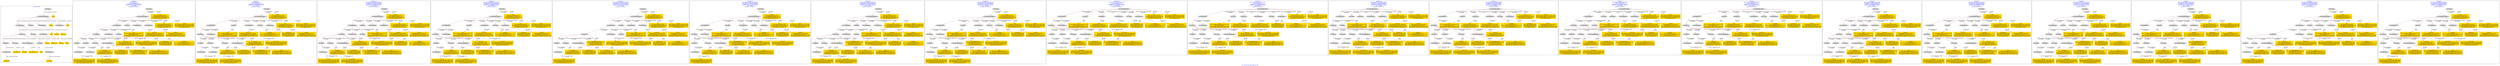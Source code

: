 digraph n0 {
fontcolor="blue"
remincross="true"
label="s17-s-houston-museum-of-fine-arts.json"
subgraph cluster_0 {
label="1-correct model"
n2[style="filled",color="white",fillcolor="lightgray",label="E12_Production1"];
n3[style="filled",color="white",fillcolor="lightgray",label="E21_Person1"];
n4[style="filled",color="white",fillcolor="lightgray",label="E55_Type1"];
n5[style="filled",color="white",fillcolor="lightgray",label="E52_Time-Span1"];
n6[style="filled",color="white",fillcolor="lightgray",label="E69_Death1"];
n7[style="filled",color="white",fillcolor="lightgray",label="E74_Group1"];
n8[style="filled",color="white",fillcolor="lightgray",label="E82_Actor_Appellation1"];
n9[style="filled",color="white",fillcolor="lightgray",label="E67_Birth1"];
n10[shape="plaintext",style="filled",fillcolor="gold",label="artist_uri"];
n11[style="filled",color="white",fillcolor="lightgray",label="E22_Man-Made_Object1"];
n12[style="filled",color="white",fillcolor="lightgray",label="E35_Title1"];
n13[style="filled",color="white",fillcolor="lightgray",label="E8_Acquisition1"];
n14[shape="plaintext",style="filled",fillcolor="gold",label="artdesc"];
n15[style="filled",color="white",fillcolor="lightgray",label="E54_Dimension1"];
n16[shape="plaintext",style="filled",fillcolor="gold",label="link"];
n17[shape="plaintext",style="filled",fillcolor="gold",label="title"];
n18[style="filled",color="white",fillcolor="lightgray",label="E38_Image1"];
n19[shape="plaintext",style="filled",fillcolor="gold",label="photo"];
n20[shape="plaintext",style="filled",fillcolor="gold",label="artyear"];
n21[style="filled",color="white",fillcolor="lightgray",label="E52_Time-Span2"];
n22[shape="plaintext",style="filled",fillcolor="gold",label="artist_birth"];
n23[style="filled",color="white",fillcolor="lightgray",label="E52_Time-Span3"];
n24[shape="plaintext",style="filled",fillcolor="gold",label="artist_death"];
n25[shape="plaintext",style="filled",fillcolor="gold",label="dimensions"];
n26[shape="plaintext",style="filled",fillcolor="gold",label="technique_uri"];
n27[shape="plaintext",style="filled",fillcolor="gold",label="technique"];
n28[shape="plaintext",style="filled",fillcolor="gold",label="nationality_URI"];
n29[shape="plaintext",style="filled",fillcolor="gold",label="nationality"];
n30[shape="plaintext",style="filled",fillcolor="gold",label="artist_appellation_uri"];
n31[shape="plaintext",style="filled",fillcolor="gold",label="artist"];
n32[shape="plaintext",style="filled",fillcolor="gold",label="credittext"];
}
subgraph cluster_1 {
label="candidate 0\nlink coherence:1.0\nnode coherence:1.0\nconfidence:0.4548255830436785\nmapping score:0.5266085276812261\ncost:29.99861\n-precision:0.93-recall:0.93"
n34[style="filled",color="white",fillcolor="lightgray",label="E12_Production1"];
n35[style="filled",color="white",fillcolor="lightgray",label="E21_Person1"];
n36[style="filled",color="white",fillcolor="lightgray",label="E52_Time-Span2"];
n37[style="filled",color="white",fillcolor="lightgray",label="E55_Type1"];
n38[style="filled",color="white",fillcolor="lightgray",label="E67_Birth1"];
n39[style="filled",color="white",fillcolor="lightgray",label="E69_Death1"];
n40[style="filled",color="white",fillcolor="lightgray",label="E74_Group1"];
n41[style="filled",color="white",fillcolor="lightgray",label="E82_Actor_Appellation1"];
n42[style="filled",color="white",fillcolor="lightgray",label="E22_Man-Made_Object1"];
n43[style="filled",color="white",fillcolor="lightgray",label="E35_Title1"];
n44[style="filled",color="white",fillcolor="lightgray",label="E54_Dimension1"];
n45[style="filled",color="white",fillcolor="lightgray",label="E8_Acquisition1"];
n46[style="filled",color="white",fillcolor="lightgray",label="E38_Image1"];
n47[style="filled",color="white",fillcolor="lightgray",label="E52_Time-Span1"];
n48[style="filled",color="white",fillcolor="lightgray",label="E52_Time-Span3"];
n49[shape="plaintext",style="filled",fillcolor="gold",label="technique_uri\n[E55_Type,classLink,0.398]\n[E57_Material,classLink,0.31]\n[E74_Group,classLink,0.243]\n[E55_Type,label,0.048]"];
n50[shape="plaintext",style="filled",fillcolor="gold",label="photo\n[E38_Image,classLink,0.597]\n[E78_Collection,classLink,0.162]\n[E22_Man-Made_Object,classLink,0.148]\n[E21_Person,classLink,0.093]"];
n51[shape="plaintext",style="filled",fillcolor="gold",label="nationality\n[E74_Group,label,0.464]\n[E74_Group,classLink,0.261]\n[E8_Acquisition,P3_has_note,0.154]\n[E30_Right,P3_has_note,0.121]"];
n52[shape="plaintext",style="filled",fillcolor="gold",label="technique\n[E55_Type,label,0.415]\n[E29_Design_or_Procedure,P3_has_note,0.372]\n[E57_Material,label,0.137]\n[E22_Man-Made_Object,P3_has_note,0.076]"];
n53[shape="plaintext",style="filled",fillcolor="gold",label="artist_death\n[E52_Time-Span,P82b_end_of_the_end,0.45]\n[E52_Time-Span,P82_at_some_time_within,0.386]\n[E52_Time-Span,P82a_begin_of_the_begin,0.107]\n[E52_Time-Span,label,0.057]"];
n54[shape="plaintext",style="filled",fillcolor="gold",label="dimensions\n[E54_Dimension,P3_has_note,0.661]\n[E34_Inscription,P3_has_note,0.119]\n[E22_Man-Made_Object,P3_has_note,0.118]\n[E22_Man-Made_Object,classLink,0.102]"];
n55[shape="plaintext",style="filled",fillcolor="gold",label="artyear\n[E52_Time-Span,P82_at_some_time_within,0.467]\n[E52_Time-Span,P82b_end_of_the_end,0.269]\n[E52_Time-Span,P82a_begin_of_the_begin,0.146]\n[E12_Production,P3_has_note,0.119]"];
n56[shape="plaintext",style="filled",fillcolor="gold",label="artist_uri\n[E21_Person,classLink,0.362]\n[E39_Actor,classLink,0.268]\n[E82_Actor_Appellation,classLink,0.261]\n[E78_Collection,classLink,0.109]"];
n57[shape="plaintext",style="filled",fillcolor="gold",label="nationality_URI\n[E74_Group,classLink,0.673]\n[E55_Type,classLink,0.188]\n[E57_Material,classLink,0.088]\n[E55_Type,label,0.051]"];
n58[shape="plaintext",style="filled",fillcolor="gold",label="artist_appellation_uri\n[E82_Actor_Appellation,classLink,0.756]\n[E21_Person,classLink,0.115]\n[E39_Actor,classLink,0.085]\n[E78_Collection,classLink,0.045]"];
n59[shape="plaintext",style="filled",fillcolor="gold",label="link\n[E38_Image,classLink,0.469]\n[E22_Man-Made_Object,classLink,0.244]\n[E78_Collection,classLink,0.183]\n[E30_Right,P3_has_note,0.104]"];
n60[shape="plaintext",style="filled",fillcolor="gold",label="artist_birth\n[E52_Time-Span,P82_at_some_time_within,0.341]\n[E52_Time-Span,P82a_begin_of_the_begin,0.299]\n[E52_Time-Span,P82b_end_of_the_end,0.295]\n[E52_Time-Span,label,0.065]"];
n61[shape="plaintext",style="filled",fillcolor="gold",label="credittext\n[E8_Acquisition,P3_has_note,0.422]\n[E30_Right,P3_has_note,0.377]\n[E22_Man-Made_Object,P3_has_note,0.104]\n[E33_Linguistic_Object,P3_has_note,0.097]"];
n62[shape="plaintext",style="filled",fillcolor="gold",label="artdesc\n[E22_Man-Made_Object,P3_has_note,0.329]\n[E73_Information_Object,P3_has_note,0.304]\n[E33_Linguistic_Object,P3_has_note,0.276]\n[E35_Title,label,0.091]"];
n63[shape="plaintext",style="filled",fillcolor="gold",label="artist\n[E82_Actor_Appellation,label,0.477]\n[E22_Man-Made_Object,P3_has_note,0.187]\n[E73_Information_Object,P3_has_note,0.172]\n[E33_Linguistic_Object,P3_has_note,0.165]"];
n64[shape="plaintext",style="filled",fillcolor="gold",label="title\n[E22_Man-Made_Object,P3_has_note,0.304]\n[E35_Title,label,0.287]\n[E73_Information_Object,P3_has_note,0.256]\n[E33_Linguistic_Object,P3_has_note,0.154]"];
}
subgraph cluster_2 {
label="candidate 1\nlink coherence:1.0\nnode coherence:1.0\nconfidence:0.4548255830436785\nmapping score:0.5266085276812261\ncost:29.99865\n-precision:0.9-recall:0.9"
n66[style="filled",color="white",fillcolor="lightgray",label="E12_Production1"];
n67[style="filled",color="white",fillcolor="lightgray",label="E21_Person1"];
n68[style="filled",color="white",fillcolor="lightgray",label="E52_Time-Span2"];
n69[style="filled",color="white",fillcolor="lightgray",label="E67_Birth1"];
n70[style="filled",color="white",fillcolor="lightgray",label="E69_Death1"];
n71[style="filled",color="white",fillcolor="lightgray",label="E74_Group1"];
n72[style="filled",color="white",fillcolor="lightgray",label="E82_Actor_Appellation1"];
n73[style="filled",color="white",fillcolor="lightgray",label="E22_Man-Made_Object1"];
n74[style="filled",color="white",fillcolor="lightgray",label="E35_Title1"];
n75[style="filled",color="white",fillcolor="lightgray",label="E54_Dimension1"];
n76[style="filled",color="white",fillcolor="lightgray",label="E55_Type2"];
n77[style="filled",color="white",fillcolor="lightgray",label="E8_Acquisition1"];
n78[style="filled",color="white",fillcolor="lightgray",label="E38_Image1"];
n79[style="filled",color="white",fillcolor="lightgray",label="E52_Time-Span1"];
n80[style="filled",color="white",fillcolor="lightgray",label="E52_Time-Span3"];
n81[shape="plaintext",style="filled",fillcolor="gold",label="photo\n[E38_Image,classLink,0.597]\n[E78_Collection,classLink,0.162]\n[E22_Man-Made_Object,classLink,0.148]\n[E21_Person,classLink,0.093]"];
n82[shape="plaintext",style="filled",fillcolor="gold",label="nationality\n[E74_Group,label,0.464]\n[E74_Group,classLink,0.261]\n[E8_Acquisition,P3_has_note,0.154]\n[E30_Right,P3_has_note,0.121]"];
n83[shape="plaintext",style="filled",fillcolor="gold",label="artist_death\n[E52_Time-Span,P82b_end_of_the_end,0.45]\n[E52_Time-Span,P82_at_some_time_within,0.386]\n[E52_Time-Span,P82a_begin_of_the_begin,0.107]\n[E52_Time-Span,label,0.057]"];
n84[shape="plaintext",style="filled",fillcolor="gold",label="dimensions\n[E54_Dimension,P3_has_note,0.661]\n[E34_Inscription,P3_has_note,0.119]\n[E22_Man-Made_Object,P3_has_note,0.118]\n[E22_Man-Made_Object,classLink,0.102]"];
n85[shape="plaintext",style="filled",fillcolor="gold",label="artyear\n[E52_Time-Span,P82_at_some_time_within,0.467]\n[E52_Time-Span,P82b_end_of_the_end,0.269]\n[E52_Time-Span,P82a_begin_of_the_begin,0.146]\n[E12_Production,P3_has_note,0.119]"];
n86[shape="plaintext",style="filled",fillcolor="gold",label="artist_uri\n[E21_Person,classLink,0.362]\n[E39_Actor,classLink,0.268]\n[E82_Actor_Appellation,classLink,0.261]\n[E78_Collection,classLink,0.109]"];
n87[shape="plaintext",style="filled",fillcolor="gold",label="nationality_URI\n[E74_Group,classLink,0.673]\n[E55_Type,classLink,0.188]\n[E57_Material,classLink,0.088]\n[E55_Type,label,0.051]"];
n88[shape="plaintext",style="filled",fillcolor="gold",label="artist_appellation_uri\n[E82_Actor_Appellation,classLink,0.756]\n[E21_Person,classLink,0.115]\n[E39_Actor,classLink,0.085]\n[E78_Collection,classLink,0.045]"];
n89[shape="plaintext",style="filled",fillcolor="gold",label="link\n[E38_Image,classLink,0.469]\n[E22_Man-Made_Object,classLink,0.244]\n[E78_Collection,classLink,0.183]\n[E30_Right,P3_has_note,0.104]"];
n90[shape="plaintext",style="filled",fillcolor="gold",label="technique\n[E55_Type,label,0.415]\n[E29_Design_or_Procedure,P3_has_note,0.372]\n[E57_Material,label,0.137]\n[E22_Man-Made_Object,P3_has_note,0.076]"];
n91[shape="plaintext",style="filled",fillcolor="gold",label="technique_uri\n[E55_Type,classLink,0.398]\n[E57_Material,classLink,0.31]\n[E74_Group,classLink,0.243]\n[E55_Type,label,0.048]"];
n92[shape="plaintext",style="filled",fillcolor="gold",label="artist_birth\n[E52_Time-Span,P82_at_some_time_within,0.341]\n[E52_Time-Span,P82a_begin_of_the_begin,0.299]\n[E52_Time-Span,P82b_end_of_the_end,0.295]\n[E52_Time-Span,label,0.065]"];
n93[shape="plaintext",style="filled",fillcolor="gold",label="credittext\n[E8_Acquisition,P3_has_note,0.422]\n[E30_Right,P3_has_note,0.377]\n[E22_Man-Made_Object,P3_has_note,0.104]\n[E33_Linguistic_Object,P3_has_note,0.097]"];
n94[shape="plaintext",style="filled",fillcolor="gold",label="artdesc\n[E22_Man-Made_Object,P3_has_note,0.329]\n[E73_Information_Object,P3_has_note,0.304]\n[E33_Linguistic_Object,P3_has_note,0.276]\n[E35_Title,label,0.091]"];
n95[shape="plaintext",style="filled",fillcolor="gold",label="artist\n[E82_Actor_Appellation,label,0.477]\n[E22_Man-Made_Object,P3_has_note,0.187]\n[E73_Information_Object,P3_has_note,0.172]\n[E33_Linguistic_Object,P3_has_note,0.165]"];
n96[shape="plaintext",style="filled",fillcolor="gold",label="title\n[E22_Man-Made_Object,P3_has_note,0.304]\n[E35_Title,label,0.287]\n[E73_Information_Object,P3_has_note,0.256]\n[E33_Linguistic_Object,P3_has_note,0.154]"];
}
subgraph cluster_3 {
label="candidate 10\nlink coherence:0.9642857142857143\nnode coherence:0.9629629629629629\nconfidence:0.4588062135910298\nmapping score:0.5260063921846642\ncost:126.99875\n-precision:0.89-recall:0.83"
n98[style="filled",color="white",fillcolor="lightgray",label="E12_Production1"];
n99[style="filled",color="white",fillcolor="lightgray",label="E21_Person1"];
n100[style="filled",color="white",fillcolor="lightgray",label="E52_Time-Span2"];
n101[style="filled",color="white",fillcolor="lightgray",label="E55_Type1"];
n102[style="filled",color="white",fillcolor="lightgray",label="E67_Birth1"];
n103[style="filled",color="white",fillcolor="lightgray",label="E74_Group1"];
n104[style="filled",color="white",fillcolor="lightgray",label="E82_Actor_Appellation1"];
n105[style="filled",color="white",fillcolor="lightgray",label="E22_Man-Made_Object1"];
n106[style="filled",color="white",fillcolor="lightgray",label="E35_Title1"];
n107[style="filled",color="white",fillcolor="lightgray",label="E54_Dimension1"];
n108[style="filled",color="white",fillcolor="lightgray",label="E8_Acquisition1"];
n109[style="filled",color="white",fillcolor="lightgray",label="E38_Image1"];
n110[style="filled",color="white",fillcolor="lightgray",label="E52_Time-Span1"];
n111[shape="plaintext",style="filled",fillcolor="gold",label="technique_uri\n[E55_Type,classLink,0.398]\n[E57_Material,classLink,0.31]\n[E74_Group,classLink,0.243]\n[E55_Type,label,0.048]"];
n112[shape="plaintext",style="filled",fillcolor="gold",label="photo\n[E38_Image,classLink,0.597]\n[E78_Collection,classLink,0.162]\n[E22_Man-Made_Object,classLink,0.148]\n[E21_Person,classLink,0.093]"];
n113[shape="plaintext",style="filled",fillcolor="gold",label="nationality\n[E74_Group,label,0.464]\n[E74_Group,classLink,0.261]\n[E8_Acquisition,P3_has_note,0.154]\n[E30_Right,P3_has_note,0.121]"];
n114[shape="plaintext",style="filled",fillcolor="gold",label="technique\n[E55_Type,label,0.415]\n[E29_Design_or_Procedure,P3_has_note,0.372]\n[E57_Material,label,0.137]\n[E22_Man-Made_Object,P3_has_note,0.076]"];
n115[shape="plaintext",style="filled",fillcolor="gold",label="dimensions\n[E54_Dimension,P3_has_note,0.661]\n[E34_Inscription,P3_has_note,0.119]\n[E22_Man-Made_Object,P3_has_note,0.118]\n[E22_Man-Made_Object,classLink,0.102]"];
n116[shape="plaintext",style="filled",fillcolor="gold",label="artyear\n[E52_Time-Span,P82_at_some_time_within,0.467]\n[E52_Time-Span,P82b_end_of_the_end,0.269]\n[E52_Time-Span,P82a_begin_of_the_begin,0.146]\n[E12_Production,P3_has_note,0.119]"];
n117[shape="plaintext",style="filled",fillcolor="gold",label="artist_uri\n[E21_Person,classLink,0.362]\n[E39_Actor,classLink,0.268]\n[E82_Actor_Appellation,classLink,0.261]\n[E78_Collection,classLink,0.109]"];
n118[shape="plaintext",style="filled",fillcolor="gold",label="nationality_URI\n[E74_Group,classLink,0.673]\n[E55_Type,classLink,0.188]\n[E57_Material,classLink,0.088]\n[E55_Type,label,0.051]"];
n119[shape="plaintext",style="filled",fillcolor="gold",label="artist_appellation_uri\n[E82_Actor_Appellation,classLink,0.756]\n[E21_Person,classLink,0.115]\n[E39_Actor,classLink,0.085]\n[E78_Collection,classLink,0.045]"];
n120[shape="plaintext",style="filled",fillcolor="gold",label="link\n[E38_Image,classLink,0.469]\n[E22_Man-Made_Object,classLink,0.244]\n[E78_Collection,classLink,0.183]\n[E30_Right,P3_has_note,0.104]"];
n121[shape="plaintext",style="filled",fillcolor="gold",label="artist_death\n[E52_Time-Span,P82b_end_of_the_end,0.45]\n[E52_Time-Span,P82_at_some_time_within,0.386]\n[E52_Time-Span,P82a_begin_of_the_begin,0.107]\n[E52_Time-Span,label,0.057]"];
n122[shape="plaintext",style="filled",fillcolor="gold",label="artist_birth\n[E52_Time-Span,P82_at_some_time_within,0.341]\n[E52_Time-Span,P82a_begin_of_the_begin,0.299]\n[E52_Time-Span,P82b_end_of_the_end,0.295]\n[E52_Time-Span,label,0.065]"];
n123[shape="plaintext",style="filled",fillcolor="gold",label="credittext\n[E8_Acquisition,P3_has_note,0.422]\n[E30_Right,P3_has_note,0.377]\n[E22_Man-Made_Object,P3_has_note,0.104]\n[E33_Linguistic_Object,P3_has_note,0.097]"];
n124[shape="plaintext",style="filled",fillcolor="gold",label="artdesc\n[E22_Man-Made_Object,P3_has_note,0.329]\n[E73_Information_Object,P3_has_note,0.304]\n[E33_Linguistic_Object,P3_has_note,0.276]\n[E35_Title,label,0.091]"];
n125[shape="plaintext",style="filled",fillcolor="gold",label="artist\n[E82_Actor_Appellation,label,0.477]\n[E22_Man-Made_Object,P3_has_note,0.187]\n[E73_Information_Object,P3_has_note,0.172]\n[E33_Linguistic_Object,P3_has_note,0.165]"];
n126[shape="plaintext",style="filled",fillcolor="gold",label="title\n[E22_Man-Made_Object,P3_has_note,0.304]\n[E35_Title,label,0.287]\n[E73_Information_Object,P3_has_note,0.256]\n[E33_Linguistic_Object,P3_has_note,0.154]"];
}
subgraph cluster_4 {
label="candidate 11\nlink coherence:0.9642857142857143\nnode coherence:0.9629629629629629\nconfidence:0.4588062135910298\nmapping score:0.5260063921846642\ncost:126.99879\n-precision:0.86-recall:0.8"
n128[style="filled",color="white",fillcolor="lightgray",label="E12_Production1"];
n129[style="filled",color="white",fillcolor="lightgray",label="E21_Person1"];
n130[style="filled",color="white",fillcolor="lightgray",label="E52_Time-Span2"];
n131[style="filled",color="white",fillcolor="lightgray",label="E67_Birth1"];
n132[style="filled",color="white",fillcolor="lightgray",label="E74_Group1"];
n133[style="filled",color="white",fillcolor="lightgray",label="E82_Actor_Appellation1"];
n134[style="filled",color="white",fillcolor="lightgray",label="E22_Man-Made_Object1"];
n135[style="filled",color="white",fillcolor="lightgray",label="E35_Title1"];
n136[style="filled",color="white",fillcolor="lightgray",label="E54_Dimension1"];
n137[style="filled",color="white",fillcolor="lightgray",label="E55_Type2"];
n138[style="filled",color="white",fillcolor="lightgray",label="E8_Acquisition1"];
n139[style="filled",color="white",fillcolor="lightgray",label="E38_Image1"];
n140[style="filled",color="white",fillcolor="lightgray",label="E52_Time-Span1"];
n141[shape="plaintext",style="filled",fillcolor="gold",label="photo\n[E38_Image,classLink,0.597]\n[E78_Collection,classLink,0.162]\n[E22_Man-Made_Object,classLink,0.148]\n[E21_Person,classLink,0.093]"];
n142[shape="plaintext",style="filled",fillcolor="gold",label="nationality\n[E74_Group,label,0.464]\n[E74_Group,classLink,0.261]\n[E8_Acquisition,P3_has_note,0.154]\n[E30_Right,P3_has_note,0.121]"];
n143[shape="plaintext",style="filled",fillcolor="gold",label="dimensions\n[E54_Dimension,P3_has_note,0.661]\n[E34_Inscription,P3_has_note,0.119]\n[E22_Man-Made_Object,P3_has_note,0.118]\n[E22_Man-Made_Object,classLink,0.102]"];
n144[shape="plaintext",style="filled",fillcolor="gold",label="artyear\n[E52_Time-Span,P82_at_some_time_within,0.467]\n[E52_Time-Span,P82b_end_of_the_end,0.269]\n[E52_Time-Span,P82a_begin_of_the_begin,0.146]\n[E12_Production,P3_has_note,0.119]"];
n145[shape="plaintext",style="filled",fillcolor="gold",label="artist_uri\n[E21_Person,classLink,0.362]\n[E39_Actor,classLink,0.268]\n[E82_Actor_Appellation,classLink,0.261]\n[E78_Collection,classLink,0.109]"];
n146[shape="plaintext",style="filled",fillcolor="gold",label="nationality_URI\n[E74_Group,classLink,0.673]\n[E55_Type,classLink,0.188]\n[E57_Material,classLink,0.088]\n[E55_Type,label,0.051]"];
n147[shape="plaintext",style="filled",fillcolor="gold",label="artist_appellation_uri\n[E82_Actor_Appellation,classLink,0.756]\n[E21_Person,classLink,0.115]\n[E39_Actor,classLink,0.085]\n[E78_Collection,classLink,0.045]"];
n148[shape="plaintext",style="filled",fillcolor="gold",label="link\n[E38_Image,classLink,0.469]\n[E22_Man-Made_Object,classLink,0.244]\n[E78_Collection,classLink,0.183]\n[E30_Right,P3_has_note,0.104]"];
n149[shape="plaintext",style="filled",fillcolor="gold",label="technique\n[E55_Type,label,0.415]\n[E29_Design_or_Procedure,P3_has_note,0.372]\n[E57_Material,label,0.137]\n[E22_Man-Made_Object,P3_has_note,0.076]"];
n150[shape="plaintext",style="filled",fillcolor="gold",label="artist_death\n[E52_Time-Span,P82b_end_of_the_end,0.45]\n[E52_Time-Span,P82_at_some_time_within,0.386]\n[E52_Time-Span,P82a_begin_of_the_begin,0.107]\n[E52_Time-Span,label,0.057]"];
n151[shape="plaintext",style="filled",fillcolor="gold",label="technique_uri\n[E55_Type,classLink,0.398]\n[E57_Material,classLink,0.31]\n[E74_Group,classLink,0.243]\n[E55_Type,label,0.048]"];
n152[shape="plaintext",style="filled",fillcolor="gold",label="artist_birth\n[E52_Time-Span,P82_at_some_time_within,0.341]\n[E52_Time-Span,P82a_begin_of_the_begin,0.299]\n[E52_Time-Span,P82b_end_of_the_end,0.295]\n[E52_Time-Span,label,0.065]"];
n153[shape="plaintext",style="filled",fillcolor="gold",label="credittext\n[E8_Acquisition,P3_has_note,0.422]\n[E30_Right,P3_has_note,0.377]\n[E22_Man-Made_Object,P3_has_note,0.104]\n[E33_Linguistic_Object,P3_has_note,0.097]"];
n154[shape="plaintext",style="filled",fillcolor="gold",label="artdesc\n[E22_Man-Made_Object,P3_has_note,0.329]\n[E73_Information_Object,P3_has_note,0.304]\n[E33_Linguistic_Object,P3_has_note,0.276]\n[E35_Title,label,0.091]"];
n155[shape="plaintext",style="filled",fillcolor="gold",label="artist\n[E82_Actor_Appellation,label,0.477]\n[E22_Man-Made_Object,P3_has_note,0.187]\n[E73_Information_Object,P3_has_note,0.172]\n[E33_Linguistic_Object,P3_has_note,0.165]"];
n156[shape="plaintext",style="filled",fillcolor="gold",label="title\n[E22_Man-Made_Object,P3_has_note,0.304]\n[E35_Title,label,0.287]\n[E73_Information_Object,P3_has_note,0.256]\n[E33_Linguistic_Object,P3_has_note,0.154]"];
}
subgraph cluster_5 {
label="candidate 12\nlink coherence:0.9642857142857143\nnode coherence:0.9629629629629629\nconfidence:0.4124274770760678\nmapping score:0.5105468133463436\ncost:27.99875\n-precision:0.82-recall:0.77"
n158[style="filled",color="white",fillcolor="lightgray",label="E12_Production1"];
n159[style="filled",color="white",fillcolor="lightgray",label="E21_Person1"];
n160[style="filled",color="white",fillcolor="lightgray",label="E52_Time-Span2"];
n161[style="filled",color="white",fillcolor="lightgray",label="E55_Type1"];
n162[style="filled",color="white",fillcolor="lightgray",label="E67_Birth1"];
n163[style="filled",color="white",fillcolor="lightgray",label="E74_Group1"];
n164[style="filled",color="white",fillcolor="lightgray",label="E82_Actor_Appellation1"];
n165[style="filled",color="white",fillcolor="lightgray",label="E22_Man-Made_Object1"];
n166[style="filled",color="white",fillcolor="lightgray",label="E35_Title1"];
n167[style="filled",color="white",fillcolor="lightgray",label="E54_Dimension1"];
n168[style="filled",color="white",fillcolor="lightgray",label="E8_Acquisition1"];
n169[style="filled",color="white",fillcolor="lightgray",label="E38_Image1"];
n170[style="filled",color="white",fillcolor="lightgray",label="E52_Time-Span1"];
n171[shape="plaintext",style="filled",fillcolor="gold",label="technique_uri\n[E55_Type,classLink,0.398]\n[E57_Material,classLink,0.31]\n[E74_Group,classLink,0.243]\n[E55_Type,label,0.048]"];
n172[shape="plaintext",style="filled",fillcolor="gold",label="photo\n[E38_Image,classLink,0.597]\n[E78_Collection,classLink,0.162]\n[E22_Man-Made_Object,classLink,0.148]\n[E21_Person,classLink,0.093]"];
n173[shape="plaintext",style="filled",fillcolor="gold",label="nationality\n[E74_Group,label,0.464]\n[E74_Group,classLink,0.261]\n[E8_Acquisition,P3_has_note,0.154]\n[E30_Right,P3_has_note,0.121]"];
n174[shape="plaintext",style="filled",fillcolor="gold",label="technique\n[E55_Type,label,0.415]\n[E29_Design_or_Procedure,P3_has_note,0.372]\n[E57_Material,label,0.137]\n[E22_Man-Made_Object,P3_has_note,0.076]"];
n175[shape="plaintext",style="filled",fillcolor="gold",label="artist_death\n[E52_Time-Span,P82b_end_of_the_end,0.45]\n[E52_Time-Span,P82_at_some_time_within,0.386]\n[E52_Time-Span,P82a_begin_of_the_begin,0.107]\n[E52_Time-Span,label,0.057]"];
n176[shape="plaintext",style="filled",fillcolor="gold",label="dimensions\n[E54_Dimension,P3_has_note,0.661]\n[E34_Inscription,P3_has_note,0.119]\n[E22_Man-Made_Object,P3_has_note,0.118]\n[E22_Man-Made_Object,classLink,0.102]"];
n177[shape="plaintext",style="filled",fillcolor="gold",label="artist_appellation_uri\n[E82_Actor_Appellation,classLink,0.756]\n[E21_Person,classLink,0.115]\n[E39_Actor,classLink,0.085]\n[E78_Collection,classLink,0.045]"];
n178[shape="plaintext",style="filled",fillcolor="gold",label="artyear\n[E52_Time-Span,P82_at_some_time_within,0.467]\n[E52_Time-Span,P82b_end_of_the_end,0.269]\n[E52_Time-Span,P82a_begin_of_the_begin,0.146]\n[E12_Production,P3_has_note,0.119]"];
n179[shape="plaintext",style="filled",fillcolor="gold",label="nationality_URI\n[E74_Group,classLink,0.673]\n[E55_Type,classLink,0.188]\n[E57_Material,classLink,0.088]\n[E55_Type,label,0.051]"];
n180[shape="plaintext",style="filled",fillcolor="gold",label="artist_uri\n[E21_Person,classLink,0.362]\n[E39_Actor,classLink,0.268]\n[E82_Actor_Appellation,classLink,0.261]\n[E78_Collection,classLink,0.109]"];
n181[shape="plaintext",style="filled",fillcolor="gold",label="link\n[E38_Image,classLink,0.469]\n[E22_Man-Made_Object,classLink,0.244]\n[E78_Collection,classLink,0.183]\n[E30_Right,P3_has_note,0.104]"];
n182[shape="plaintext",style="filled",fillcolor="gold",label="artist_birth\n[E52_Time-Span,P82_at_some_time_within,0.341]\n[E52_Time-Span,P82a_begin_of_the_begin,0.299]\n[E52_Time-Span,P82b_end_of_the_end,0.295]\n[E52_Time-Span,label,0.065]"];
n183[shape="plaintext",style="filled",fillcolor="gold",label="credittext\n[E8_Acquisition,P3_has_note,0.422]\n[E30_Right,P3_has_note,0.377]\n[E22_Man-Made_Object,P3_has_note,0.104]\n[E33_Linguistic_Object,P3_has_note,0.097]"];
n184[shape="plaintext",style="filled",fillcolor="gold",label="artdesc\n[E22_Man-Made_Object,P3_has_note,0.329]\n[E73_Information_Object,P3_has_note,0.304]\n[E33_Linguistic_Object,P3_has_note,0.276]\n[E35_Title,label,0.091]"];
n185[shape="plaintext",style="filled",fillcolor="gold",label="artist\n[E82_Actor_Appellation,label,0.477]\n[E22_Man-Made_Object,P3_has_note,0.187]\n[E73_Information_Object,P3_has_note,0.172]\n[E33_Linguistic_Object,P3_has_note,0.165]"];
n186[shape="plaintext",style="filled",fillcolor="gold",label="title\n[E22_Man-Made_Object,P3_has_note,0.304]\n[E35_Title,label,0.287]\n[E73_Information_Object,P3_has_note,0.256]\n[E33_Linguistic_Object,P3_has_note,0.154]"];
}
subgraph cluster_6 {
label="candidate 13\nlink coherence:0.9642857142857143\nnode coherence:0.9629629629629629\nconfidence:0.4124274770760678\nmapping score:0.5105468133463436\ncost:27.99879\n-precision:0.79-recall:0.73"
n188[style="filled",color="white",fillcolor="lightgray",label="E12_Production1"];
n189[style="filled",color="white",fillcolor="lightgray",label="E21_Person1"];
n190[style="filled",color="white",fillcolor="lightgray",label="E52_Time-Span2"];
n191[style="filled",color="white",fillcolor="lightgray",label="E67_Birth1"];
n192[style="filled",color="white",fillcolor="lightgray",label="E74_Group1"];
n193[style="filled",color="white",fillcolor="lightgray",label="E82_Actor_Appellation1"];
n194[style="filled",color="white",fillcolor="lightgray",label="E22_Man-Made_Object1"];
n195[style="filled",color="white",fillcolor="lightgray",label="E35_Title1"];
n196[style="filled",color="white",fillcolor="lightgray",label="E54_Dimension1"];
n197[style="filled",color="white",fillcolor="lightgray",label="E55_Type2"];
n198[style="filled",color="white",fillcolor="lightgray",label="E8_Acquisition1"];
n199[style="filled",color="white",fillcolor="lightgray",label="E38_Image1"];
n200[style="filled",color="white",fillcolor="lightgray",label="E52_Time-Span1"];
n201[shape="plaintext",style="filled",fillcolor="gold",label="photo\n[E38_Image,classLink,0.597]\n[E78_Collection,classLink,0.162]\n[E22_Man-Made_Object,classLink,0.148]\n[E21_Person,classLink,0.093]"];
n202[shape="plaintext",style="filled",fillcolor="gold",label="nationality\n[E74_Group,label,0.464]\n[E74_Group,classLink,0.261]\n[E8_Acquisition,P3_has_note,0.154]\n[E30_Right,P3_has_note,0.121]"];
n203[shape="plaintext",style="filled",fillcolor="gold",label="artist_death\n[E52_Time-Span,P82b_end_of_the_end,0.45]\n[E52_Time-Span,P82_at_some_time_within,0.386]\n[E52_Time-Span,P82a_begin_of_the_begin,0.107]\n[E52_Time-Span,label,0.057]"];
n204[shape="plaintext",style="filled",fillcolor="gold",label="dimensions\n[E54_Dimension,P3_has_note,0.661]\n[E34_Inscription,P3_has_note,0.119]\n[E22_Man-Made_Object,P3_has_note,0.118]\n[E22_Man-Made_Object,classLink,0.102]"];
n205[shape="plaintext",style="filled",fillcolor="gold",label="artist_appellation_uri\n[E82_Actor_Appellation,classLink,0.756]\n[E21_Person,classLink,0.115]\n[E39_Actor,classLink,0.085]\n[E78_Collection,classLink,0.045]"];
n206[shape="plaintext",style="filled",fillcolor="gold",label="artyear\n[E52_Time-Span,P82_at_some_time_within,0.467]\n[E52_Time-Span,P82b_end_of_the_end,0.269]\n[E52_Time-Span,P82a_begin_of_the_begin,0.146]\n[E12_Production,P3_has_note,0.119]"];
n207[shape="plaintext",style="filled",fillcolor="gold",label="nationality_URI\n[E74_Group,classLink,0.673]\n[E55_Type,classLink,0.188]\n[E57_Material,classLink,0.088]\n[E55_Type,label,0.051]"];
n208[shape="plaintext",style="filled",fillcolor="gold",label="artist_uri\n[E21_Person,classLink,0.362]\n[E39_Actor,classLink,0.268]\n[E82_Actor_Appellation,classLink,0.261]\n[E78_Collection,classLink,0.109]"];
n209[shape="plaintext",style="filled",fillcolor="gold",label="link\n[E38_Image,classLink,0.469]\n[E22_Man-Made_Object,classLink,0.244]\n[E78_Collection,classLink,0.183]\n[E30_Right,P3_has_note,0.104]"];
n210[shape="plaintext",style="filled",fillcolor="gold",label="technique\n[E55_Type,label,0.415]\n[E29_Design_or_Procedure,P3_has_note,0.372]\n[E57_Material,label,0.137]\n[E22_Man-Made_Object,P3_has_note,0.076]"];
n211[shape="plaintext",style="filled",fillcolor="gold",label="technique_uri\n[E55_Type,classLink,0.398]\n[E57_Material,classLink,0.31]\n[E74_Group,classLink,0.243]\n[E55_Type,label,0.048]"];
n212[shape="plaintext",style="filled",fillcolor="gold",label="artist_birth\n[E52_Time-Span,P82_at_some_time_within,0.341]\n[E52_Time-Span,P82a_begin_of_the_begin,0.299]\n[E52_Time-Span,P82b_end_of_the_end,0.295]\n[E52_Time-Span,label,0.065]"];
n213[shape="plaintext",style="filled",fillcolor="gold",label="credittext\n[E8_Acquisition,P3_has_note,0.422]\n[E30_Right,P3_has_note,0.377]\n[E22_Man-Made_Object,P3_has_note,0.104]\n[E33_Linguistic_Object,P3_has_note,0.097]"];
n214[shape="plaintext",style="filled",fillcolor="gold",label="artdesc\n[E22_Man-Made_Object,P3_has_note,0.329]\n[E73_Information_Object,P3_has_note,0.304]\n[E33_Linguistic_Object,P3_has_note,0.276]\n[E35_Title,label,0.091]"];
n215[shape="plaintext",style="filled",fillcolor="gold",label="artist\n[E82_Actor_Appellation,label,0.477]\n[E22_Man-Made_Object,P3_has_note,0.187]\n[E73_Information_Object,P3_has_note,0.172]\n[E33_Linguistic_Object,P3_has_note,0.165]"];
n216[shape="plaintext",style="filled",fillcolor="gold",label="title\n[E22_Man-Made_Object,P3_has_note,0.304]\n[E35_Title,label,0.287]\n[E73_Information_Object,P3_has_note,0.256]\n[E33_Linguistic_Object,P3_has_note,0.154]"];
}
subgraph cluster_7 {
label="candidate 14\nlink coherence:0.9642857142857143\nnode coherence:0.9629629629629629\nconfidence:0.4124274770760678\nmapping score:0.5105468133463436\ncost:126.99875\n-precision:0.82-recall:0.77"
n218[style="filled",color="white",fillcolor="lightgray",label="E12_Production1"];
n219[style="filled",color="white",fillcolor="lightgray",label="E21_Person1"];
n220[style="filled",color="white",fillcolor="lightgray",label="E52_Time-Span2"];
n221[style="filled",color="white",fillcolor="lightgray",label="E55_Type1"];
n222[style="filled",color="white",fillcolor="lightgray",label="E67_Birth1"];
n223[style="filled",color="white",fillcolor="lightgray",label="E74_Group1"];
n224[style="filled",color="white",fillcolor="lightgray",label="E82_Actor_Appellation1"];
n225[style="filled",color="white",fillcolor="lightgray",label="E22_Man-Made_Object1"];
n226[style="filled",color="white",fillcolor="lightgray",label="E35_Title1"];
n227[style="filled",color="white",fillcolor="lightgray",label="E54_Dimension1"];
n228[style="filled",color="white",fillcolor="lightgray",label="E8_Acquisition1"];
n229[style="filled",color="white",fillcolor="lightgray",label="E38_Image1"];
n230[style="filled",color="white",fillcolor="lightgray",label="E52_Time-Span1"];
n231[shape="plaintext",style="filled",fillcolor="gold",label="technique_uri\n[E55_Type,classLink,0.398]\n[E57_Material,classLink,0.31]\n[E74_Group,classLink,0.243]\n[E55_Type,label,0.048]"];
n232[shape="plaintext",style="filled",fillcolor="gold",label="photo\n[E38_Image,classLink,0.597]\n[E78_Collection,classLink,0.162]\n[E22_Man-Made_Object,classLink,0.148]\n[E21_Person,classLink,0.093]"];
n233[shape="plaintext",style="filled",fillcolor="gold",label="nationality\n[E74_Group,label,0.464]\n[E74_Group,classLink,0.261]\n[E8_Acquisition,P3_has_note,0.154]\n[E30_Right,P3_has_note,0.121]"];
n234[shape="plaintext",style="filled",fillcolor="gold",label="technique\n[E55_Type,label,0.415]\n[E29_Design_or_Procedure,P3_has_note,0.372]\n[E57_Material,label,0.137]\n[E22_Man-Made_Object,P3_has_note,0.076]"];
n235[shape="plaintext",style="filled",fillcolor="gold",label="dimensions\n[E54_Dimension,P3_has_note,0.661]\n[E34_Inscription,P3_has_note,0.119]\n[E22_Man-Made_Object,P3_has_note,0.118]\n[E22_Man-Made_Object,classLink,0.102]"];
n236[shape="plaintext",style="filled",fillcolor="gold",label="artist_appellation_uri\n[E82_Actor_Appellation,classLink,0.756]\n[E21_Person,classLink,0.115]\n[E39_Actor,classLink,0.085]\n[E78_Collection,classLink,0.045]"];
n237[shape="plaintext",style="filled",fillcolor="gold",label="artyear\n[E52_Time-Span,P82_at_some_time_within,0.467]\n[E52_Time-Span,P82b_end_of_the_end,0.269]\n[E52_Time-Span,P82a_begin_of_the_begin,0.146]\n[E12_Production,P3_has_note,0.119]"];
n238[shape="plaintext",style="filled",fillcolor="gold",label="nationality_URI\n[E74_Group,classLink,0.673]\n[E55_Type,classLink,0.188]\n[E57_Material,classLink,0.088]\n[E55_Type,label,0.051]"];
n239[shape="plaintext",style="filled",fillcolor="gold",label="artist_uri\n[E21_Person,classLink,0.362]\n[E39_Actor,classLink,0.268]\n[E82_Actor_Appellation,classLink,0.261]\n[E78_Collection,classLink,0.109]"];
n240[shape="plaintext",style="filled",fillcolor="gold",label="link\n[E38_Image,classLink,0.469]\n[E22_Man-Made_Object,classLink,0.244]\n[E78_Collection,classLink,0.183]\n[E30_Right,P3_has_note,0.104]"];
n241[shape="plaintext",style="filled",fillcolor="gold",label="artist_death\n[E52_Time-Span,P82b_end_of_the_end,0.45]\n[E52_Time-Span,P82_at_some_time_within,0.386]\n[E52_Time-Span,P82a_begin_of_the_begin,0.107]\n[E52_Time-Span,label,0.057]"];
n242[shape="plaintext",style="filled",fillcolor="gold",label="artist_birth\n[E52_Time-Span,P82_at_some_time_within,0.341]\n[E52_Time-Span,P82a_begin_of_the_begin,0.299]\n[E52_Time-Span,P82b_end_of_the_end,0.295]\n[E52_Time-Span,label,0.065]"];
n243[shape="plaintext",style="filled",fillcolor="gold",label="credittext\n[E8_Acquisition,P3_has_note,0.422]\n[E30_Right,P3_has_note,0.377]\n[E22_Man-Made_Object,P3_has_note,0.104]\n[E33_Linguistic_Object,P3_has_note,0.097]"];
n244[shape="plaintext",style="filled",fillcolor="gold",label="artdesc\n[E22_Man-Made_Object,P3_has_note,0.329]\n[E73_Information_Object,P3_has_note,0.304]\n[E33_Linguistic_Object,P3_has_note,0.276]\n[E35_Title,label,0.091]"];
n245[shape="plaintext",style="filled",fillcolor="gold",label="artist\n[E82_Actor_Appellation,label,0.477]\n[E22_Man-Made_Object,P3_has_note,0.187]\n[E73_Information_Object,P3_has_note,0.172]\n[E33_Linguistic_Object,P3_has_note,0.165]"];
n246[shape="plaintext",style="filled",fillcolor="gold",label="title\n[E22_Man-Made_Object,P3_has_note,0.304]\n[E35_Title,label,0.287]\n[E73_Information_Object,P3_has_note,0.256]\n[E33_Linguistic_Object,P3_has_note,0.154]"];
}
subgraph cluster_8 {
label="candidate 15\nlink coherence:0.9642857142857143\nnode coherence:0.9629629629629629\nconfidence:0.4124274770760678\nmapping score:0.5105468133463436\ncost:126.99879\n-precision:0.79-recall:0.73"
n248[style="filled",color="white",fillcolor="lightgray",label="E12_Production1"];
n249[style="filled",color="white",fillcolor="lightgray",label="E21_Person1"];
n250[style="filled",color="white",fillcolor="lightgray",label="E52_Time-Span2"];
n251[style="filled",color="white",fillcolor="lightgray",label="E67_Birth1"];
n252[style="filled",color="white",fillcolor="lightgray",label="E74_Group1"];
n253[style="filled",color="white",fillcolor="lightgray",label="E82_Actor_Appellation1"];
n254[style="filled",color="white",fillcolor="lightgray",label="E22_Man-Made_Object1"];
n255[style="filled",color="white",fillcolor="lightgray",label="E35_Title1"];
n256[style="filled",color="white",fillcolor="lightgray",label="E54_Dimension1"];
n257[style="filled",color="white",fillcolor="lightgray",label="E55_Type2"];
n258[style="filled",color="white",fillcolor="lightgray",label="E8_Acquisition1"];
n259[style="filled",color="white",fillcolor="lightgray",label="E38_Image1"];
n260[style="filled",color="white",fillcolor="lightgray",label="E52_Time-Span1"];
n261[shape="plaintext",style="filled",fillcolor="gold",label="photo\n[E38_Image,classLink,0.597]\n[E78_Collection,classLink,0.162]\n[E22_Man-Made_Object,classLink,0.148]\n[E21_Person,classLink,0.093]"];
n262[shape="plaintext",style="filled",fillcolor="gold",label="nationality\n[E74_Group,label,0.464]\n[E74_Group,classLink,0.261]\n[E8_Acquisition,P3_has_note,0.154]\n[E30_Right,P3_has_note,0.121]"];
n263[shape="plaintext",style="filled",fillcolor="gold",label="dimensions\n[E54_Dimension,P3_has_note,0.661]\n[E34_Inscription,P3_has_note,0.119]\n[E22_Man-Made_Object,P3_has_note,0.118]\n[E22_Man-Made_Object,classLink,0.102]"];
n264[shape="plaintext",style="filled",fillcolor="gold",label="artist_appellation_uri\n[E82_Actor_Appellation,classLink,0.756]\n[E21_Person,classLink,0.115]\n[E39_Actor,classLink,0.085]\n[E78_Collection,classLink,0.045]"];
n265[shape="plaintext",style="filled",fillcolor="gold",label="artyear\n[E52_Time-Span,P82_at_some_time_within,0.467]\n[E52_Time-Span,P82b_end_of_the_end,0.269]\n[E52_Time-Span,P82a_begin_of_the_begin,0.146]\n[E12_Production,P3_has_note,0.119]"];
n266[shape="plaintext",style="filled",fillcolor="gold",label="nationality_URI\n[E74_Group,classLink,0.673]\n[E55_Type,classLink,0.188]\n[E57_Material,classLink,0.088]\n[E55_Type,label,0.051]"];
n267[shape="plaintext",style="filled",fillcolor="gold",label="artist_uri\n[E21_Person,classLink,0.362]\n[E39_Actor,classLink,0.268]\n[E82_Actor_Appellation,classLink,0.261]\n[E78_Collection,classLink,0.109]"];
n268[shape="plaintext",style="filled",fillcolor="gold",label="link\n[E38_Image,classLink,0.469]\n[E22_Man-Made_Object,classLink,0.244]\n[E78_Collection,classLink,0.183]\n[E30_Right,P3_has_note,0.104]"];
n269[shape="plaintext",style="filled",fillcolor="gold",label="technique\n[E55_Type,label,0.415]\n[E29_Design_or_Procedure,P3_has_note,0.372]\n[E57_Material,label,0.137]\n[E22_Man-Made_Object,P3_has_note,0.076]"];
n270[shape="plaintext",style="filled",fillcolor="gold",label="artist_death\n[E52_Time-Span,P82b_end_of_the_end,0.45]\n[E52_Time-Span,P82_at_some_time_within,0.386]\n[E52_Time-Span,P82a_begin_of_the_begin,0.107]\n[E52_Time-Span,label,0.057]"];
n271[shape="plaintext",style="filled",fillcolor="gold",label="technique_uri\n[E55_Type,classLink,0.398]\n[E57_Material,classLink,0.31]\n[E74_Group,classLink,0.243]\n[E55_Type,label,0.048]"];
n272[shape="plaintext",style="filled",fillcolor="gold",label="artist_birth\n[E52_Time-Span,P82_at_some_time_within,0.341]\n[E52_Time-Span,P82a_begin_of_the_begin,0.299]\n[E52_Time-Span,P82b_end_of_the_end,0.295]\n[E52_Time-Span,label,0.065]"];
n273[shape="plaintext",style="filled",fillcolor="gold",label="credittext\n[E8_Acquisition,P3_has_note,0.422]\n[E30_Right,P3_has_note,0.377]\n[E22_Man-Made_Object,P3_has_note,0.104]\n[E33_Linguistic_Object,P3_has_note,0.097]"];
n274[shape="plaintext",style="filled",fillcolor="gold",label="artdesc\n[E22_Man-Made_Object,P3_has_note,0.329]\n[E73_Information_Object,P3_has_note,0.304]\n[E33_Linguistic_Object,P3_has_note,0.276]\n[E35_Title,label,0.091]"];
n275[shape="plaintext",style="filled",fillcolor="gold",label="artist\n[E82_Actor_Appellation,label,0.477]\n[E22_Man-Made_Object,P3_has_note,0.187]\n[E73_Information_Object,P3_has_note,0.172]\n[E33_Linguistic_Object,P3_has_note,0.165]"];
n276[shape="plaintext",style="filled",fillcolor="gold",label="title\n[E22_Man-Made_Object,P3_has_note,0.304]\n[E35_Title,label,0.287]\n[E73_Information_Object,P3_has_note,0.256]\n[E33_Linguistic_Object,P3_has_note,0.154]"];
}
subgraph cluster_9 {
label="candidate 16\nlink coherence:0.9333333333333333\nnode coherence:1.0\nconfidence:0.4548255830436785\nmapping score:0.5266085276812261\ncost:29.99878\n-precision:0.87-recall:0.87"
n278[style="filled",color="white",fillcolor="lightgray",label="E12_Production1"];
n279[style="filled",color="white",fillcolor="lightgray",label="E21_Person1"];
n280[style="filled",color="white",fillcolor="lightgray",label="E52_Time-Span2"];
n281[style="filled",color="white",fillcolor="lightgray",label="E67_Birth1"];
n282[style="filled",color="white",fillcolor="lightgray",label="E69_Death1"];
n283[style="filled",color="white",fillcolor="lightgray",label="E74_Group1"];
n284[style="filled",color="white",fillcolor="lightgray",label="E82_Actor_Appellation1"];
n285[style="filled",color="white",fillcolor="lightgray",label="E22_Man-Made_Object1"];
n286[style="filled",color="white",fillcolor="lightgray",label="E35_Title1"];
n287[style="filled",color="white",fillcolor="lightgray",label="E38_Image1"];
n288[style="filled",color="white",fillcolor="lightgray",label="E54_Dimension1"];
n289[style="filled",color="white",fillcolor="lightgray",label="E55_Type1"];
n290[style="filled",color="white",fillcolor="lightgray",label="E8_Acquisition1"];
n291[style="filled",color="white",fillcolor="lightgray",label="E52_Time-Span1"];
n292[style="filled",color="white",fillcolor="lightgray",label="E52_Time-Span3"];
n293[shape="plaintext",style="filled",fillcolor="gold",label="technique_uri\n[E55_Type,classLink,0.398]\n[E57_Material,classLink,0.31]\n[E74_Group,classLink,0.243]\n[E55_Type,label,0.048]"];
n294[shape="plaintext",style="filled",fillcolor="gold",label="photo\n[E38_Image,classLink,0.597]\n[E78_Collection,classLink,0.162]\n[E22_Man-Made_Object,classLink,0.148]\n[E21_Person,classLink,0.093]"];
n295[shape="plaintext",style="filled",fillcolor="gold",label="nationality\n[E74_Group,label,0.464]\n[E74_Group,classLink,0.261]\n[E8_Acquisition,P3_has_note,0.154]\n[E30_Right,P3_has_note,0.121]"];
n296[shape="plaintext",style="filled",fillcolor="gold",label="technique\n[E55_Type,label,0.415]\n[E29_Design_or_Procedure,P3_has_note,0.372]\n[E57_Material,label,0.137]\n[E22_Man-Made_Object,P3_has_note,0.076]"];
n297[shape="plaintext",style="filled",fillcolor="gold",label="artist_death\n[E52_Time-Span,P82b_end_of_the_end,0.45]\n[E52_Time-Span,P82_at_some_time_within,0.386]\n[E52_Time-Span,P82a_begin_of_the_begin,0.107]\n[E52_Time-Span,label,0.057]"];
n298[shape="plaintext",style="filled",fillcolor="gold",label="dimensions\n[E54_Dimension,P3_has_note,0.661]\n[E34_Inscription,P3_has_note,0.119]\n[E22_Man-Made_Object,P3_has_note,0.118]\n[E22_Man-Made_Object,classLink,0.102]"];
n299[shape="plaintext",style="filled",fillcolor="gold",label="artyear\n[E52_Time-Span,P82_at_some_time_within,0.467]\n[E52_Time-Span,P82b_end_of_the_end,0.269]\n[E52_Time-Span,P82a_begin_of_the_begin,0.146]\n[E12_Production,P3_has_note,0.119]"];
n300[shape="plaintext",style="filled",fillcolor="gold",label="artist_uri\n[E21_Person,classLink,0.362]\n[E39_Actor,classLink,0.268]\n[E82_Actor_Appellation,classLink,0.261]\n[E78_Collection,classLink,0.109]"];
n301[shape="plaintext",style="filled",fillcolor="gold",label="nationality_URI\n[E74_Group,classLink,0.673]\n[E55_Type,classLink,0.188]\n[E57_Material,classLink,0.088]\n[E55_Type,label,0.051]"];
n302[shape="plaintext",style="filled",fillcolor="gold",label="artist_appellation_uri\n[E82_Actor_Appellation,classLink,0.756]\n[E21_Person,classLink,0.115]\n[E39_Actor,classLink,0.085]\n[E78_Collection,classLink,0.045]"];
n303[shape="plaintext",style="filled",fillcolor="gold",label="link\n[E38_Image,classLink,0.469]\n[E22_Man-Made_Object,classLink,0.244]\n[E78_Collection,classLink,0.183]\n[E30_Right,P3_has_note,0.104]"];
n304[shape="plaintext",style="filled",fillcolor="gold",label="artist_birth\n[E52_Time-Span,P82_at_some_time_within,0.341]\n[E52_Time-Span,P82a_begin_of_the_begin,0.299]\n[E52_Time-Span,P82b_end_of_the_end,0.295]\n[E52_Time-Span,label,0.065]"];
n305[shape="plaintext",style="filled",fillcolor="gold",label="credittext\n[E8_Acquisition,P3_has_note,0.422]\n[E30_Right,P3_has_note,0.377]\n[E22_Man-Made_Object,P3_has_note,0.104]\n[E33_Linguistic_Object,P3_has_note,0.097]"];
n306[shape="plaintext",style="filled",fillcolor="gold",label="artdesc\n[E22_Man-Made_Object,P3_has_note,0.329]\n[E73_Information_Object,P3_has_note,0.304]\n[E33_Linguistic_Object,P3_has_note,0.276]\n[E35_Title,label,0.091]"];
n307[shape="plaintext",style="filled",fillcolor="gold",label="artist\n[E82_Actor_Appellation,label,0.477]\n[E22_Man-Made_Object,P3_has_note,0.187]\n[E73_Information_Object,P3_has_note,0.172]\n[E33_Linguistic_Object,P3_has_note,0.165]"];
n308[shape="plaintext",style="filled",fillcolor="gold",label="title\n[E22_Man-Made_Object,P3_has_note,0.304]\n[E35_Title,label,0.287]\n[E73_Information_Object,P3_has_note,0.256]\n[E33_Linguistic_Object,P3_has_note,0.154]"];
}
subgraph cluster_10 {
label="candidate 17\nlink coherence:0.9333333333333333\nnode coherence:1.0\nconfidence:0.4548255830436785\nmapping score:0.5266085276812261\ncost:29.99879\n-precision:0.87-recall:0.87"
n310[style="filled",color="white",fillcolor="lightgray",label="E12_Production1"];
n311[style="filled",color="white",fillcolor="lightgray",label="E21_Person1"];
n312[style="filled",color="white",fillcolor="lightgray",label="E52_Time-Span2"];
n313[style="filled",color="white",fillcolor="lightgray",label="E67_Birth1"];
n314[style="filled",color="white",fillcolor="lightgray",label="E69_Death1"];
n315[style="filled",color="white",fillcolor="lightgray",label="E74_Group1"];
n316[style="filled",color="white",fillcolor="lightgray",label="E82_Actor_Appellation1"];
n317[style="filled",color="white",fillcolor="lightgray",label="E22_Man-Made_Object1"];
n318[style="filled",color="white",fillcolor="lightgray",label="E35_Title1"];
n319[style="filled",color="white",fillcolor="lightgray",label="E38_Image1"];
n320[style="filled",color="white",fillcolor="lightgray",label="E54_Dimension1"];
n321[style="filled",color="white",fillcolor="lightgray",label="E55_Type1"];
n322[style="filled",color="white",fillcolor="lightgray",label="E8_Acquisition1"];
n323[style="filled",color="white",fillcolor="lightgray",label="E52_Time-Span1"];
n324[style="filled",color="white",fillcolor="lightgray",label="E52_Time-Span3"];
n325[shape="plaintext",style="filled",fillcolor="gold",label="technique_uri\n[E55_Type,classLink,0.398]\n[E57_Material,classLink,0.31]\n[E74_Group,classLink,0.243]\n[E55_Type,label,0.048]"];
n326[shape="plaintext",style="filled",fillcolor="gold",label="photo\n[E38_Image,classLink,0.597]\n[E78_Collection,classLink,0.162]\n[E22_Man-Made_Object,classLink,0.148]\n[E21_Person,classLink,0.093]"];
n327[shape="plaintext",style="filled",fillcolor="gold",label="nationality\n[E74_Group,label,0.464]\n[E74_Group,classLink,0.261]\n[E8_Acquisition,P3_has_note,0.154]\n[E30_Right,P3_has_note,0.121]"];
n328[shape="plaintext",style="filled",fillcolor="gold",label="technique\n[E55_Type,label,0.415]\n[E29_Design_or_Procedure,P3_has_note,0.372]\n[E57_Material,label,0.137]\n[E22_Man-Made_Object,P3_has_note,0.076]"];
n329[shape="plaintext",style="filled",fillcolor="gold",label="artist_death\n[E52_Time-Span,P82b_end_of_the_end,0.45]\n[E52_Time-Span,P82_at_some_time_within,0.386]\n[E52_Time-Span,P82a_begin_of_the_begin,0.107]\n[E52_Time-Span,label,0.057]"];
n330[shape="plaintext",style="filled",fillcolor="gold",label="dimensions\n[E54_Dimension,P3_has_note,0.661]\n[E34_Inscription,P3_has_note,0.119]\n[E22_Man-Made_Object,P3_has_note,0.118]\n[E22_Man-Made_Object,classLink,0.102]"];
n331[shape="plaintext",style="filled",fillcolor="gold",label="artyear\n[E52_Time-Span,P82_at_some_time_within,0.467]\n[E52_Time-Span,P82b_end_of_the_end,0.269]\n[E52_Time-Span,P82a_begin_of_the_begin,0.146]\n[E12_Production,P3_has_note,0.119]"];
n332[shape="plaintext",style="filled",fillcolor="gold",label="artist_uri\n[E21_Person,classLink,0.362]\n[E39_Actor,classLink,0.268]\n[E82_Actor_Appellation,classLink,0.261]\n[E78_Collection,classLink,0.109]"];
n333[shape="plaintext",style="filled",fillcolor="gold",label="nationality_URI\n[E74_Group,classLink,0.673]\n[E55_Type,classLink,0.188]\n[E57_Material,classLink,0.088]\n[E55_Type,label,0.051]"];
n334[shape="plaintext",style="filled",fillcolor="gold",label="artist_appellation_uri\n[E82_Actor_Appellation,classLink,0.756]\n[E21_Person,classLink,0.115]\n[E39_Actor,classLink,0.085]\n[E78_Collection,classLink,0.045]"];
n335[shape="plaintext",style="filled",fillcolor="gold",label="link\n[E38_Image,classLink,0.469]\n[E22_Man-Made_Object,classLink,0.244]\n[E78_Collection,classLink,0.183]\n[E30_Right,P3_has_note,0.104]"];
n336[shape="plaintext",style="filled",fillcolor="gold",label="artist_birth\n[E52_Time-Span,P82_at_some_time_within,0.341]\n[E52_Time-Span,P82a_begin_of_the_begin,0.299]\n[E52_Time-Span,P82b_end_of_the_end,0.295]\n[E52_Time-Span,label,0.065]"];
n337[shape="plaintext",style="filled",fillcolor="gold",label="credittext\n[E8_Acquisition,P3_has_note,0.422]\n[E30_Right,P3_has_note,0.377]\n[E22_Man-Made_Object,P3_has_note,0.104]\n[E33_Linguistic_Object,P3_has_note,0.097]"];
n338[shape="plaintext",style="filled",fillcolor="gold",label="artdesc\n[E22_Man-Made_Object,P3_has_note,0.329]\n[E73_Information_Object,P3_has_note,0.304]\n[E33_Linguistic_Object,P3_has_note,0.276]\n[E35_Title,label,0.091]"];
n339[shape="plaintext",style="filled",fillcolor="gold",label="artist\n[E82_Actor_Appellation,label,0.477]\n[E22_Man-Made_Object,P3_has_note,0.187]\n[E73_Information_Object,P3_has_note,0.172]\n[E33_Linguistic_Object,P3_has_note,0.165]"];
n340[shape="plaintext",style="filled",fillcolor="gold",label="title\n[E22_Man-Made_Object,P3_has_note,0.304]\n[E35_Title,label,0.287]\n[E73_Information_Object,P3_has_note,0.256]\n[E33_Linguistic_Object,P3_has_note,0.154]"];
}
subgraph cluster_11 {
label="candidate 18\nlink coherence:0.9310344827586207\nnode coherence:0.9629629629629629\nconfidence:0.4588062135910298\nmapping score:0.5260063921846642\ncost:127.9988\n-precision:0.86-recall:0.83"
n342[style="filled",color="white",fillcolor="lightgray",label="E12_Production1"];
n343[style="filled",color="white",fillcolor="lightgray",label="E21_Person1"];
n344[style="filled",color="white",fillcolor="lightgray",label="E55_Type1"];
n345[style="filled",color="white",fillcolor="lightgray",label="E67_Birth1"];
n346[style="filled",color="white",fillcolor="lightgray",label="E69_Death1"];
n347[style="filled",color="white",fillcolor="lightgray",label="E74_Group1"];
n348[style="filled",color="white",fillcolor="lightgray",label="E82_Actor_Appellation1"];
n349[style="filled",color="white",fillcolor="lightgray",label="E22_Man-Made_Object1"];
n350[style="filled",color="white",fillcolor="lightgray",label="E35_Title1"];
n351[style="filled",color="white",fillcolor="lightgray",label="E38_Image1"];
n352[style="filled",color="white",fillcolor="lightgray",label="E54_Dimension1"];
n353[style="filled",color="white",fillcolor="lightgray",label="E8_Acquisition1"];
n354[style="filled",color="white",fillcolor="lightgray",label="E52_Time-Span1"];
n355[style="filled",color="white",fillcolor="lightgray",label="E52_Time-Span3"];
n356[shape="plaintext",style="filled",fillcolor="gold",label="technique_uri\n[E55_Type,classLink,0.398]\n[E57_Material,classLink,0.31]\n[E74_Group,classLink,0.243]\n[E55_Type,label,0.048]"];
n357[shape="plaintext",style="filled",fillcolor="gold",label="photo\n[E38_Image,classLink,0.597]\n[E78_Collection,classLink,0.162]\n[E22_Man-Made_Object,classLink,0.148]\n[E21_Person,classLink,0.093]"];
n358[shape="plaintext",style="filled",fillcolor="gold",label="nationality\n[E74_Group,label,0.464]\n[E74_Group,classLink,0.261]\n[E8_Acquisition,P3_has_note,0.154]\n[E30_Right,P3_has_note,0.121]"];
n359[shape="plaintext",style="filled",fillcolor="gold",label="technique\n[E55_Type,label,0.415]\n[E29_Design_or_Procedure,P3_has_note,0.372]\n[E57_Material,label,0.137]\n[E22_Man-Made_Object,P3_has_note,0.076]"];
n360[shape="plaintext",style="filled",fillcolor="gold",label="artist_birth\n[E52_Time-Span,P82_at_some_time_within,0.341]\n[E52_Time-Span,P82a_begin_of_the_begin,0.299]\n[E52_Time-Span,P82b_end_of_the_end,0.295]\n[E52_Time-Span,label,0.065]"];
n361[shape="plaintext",style="filled",fillcolor="gold",label="dimensions\n[E54_Dimension,P3_has_note,0.661]\n[E34_Inscription,P3_has_note,0.119]\n[E22_Man-Made_Object,P3_has_note,0.118]\n[E22_Man-Made_Object,classLink,0.102]"];
n362[shape="plaintext",style="filled",fillcolor="gold",label="artyear\n[E52_Time-Span,P82_at_some_time_within,0.467]\n[E52_Time-Span,P82b_end_of_the_end,0.269]\n[E52_Time-Span,P82a_begin_of_the_begin,0.146]\n[E12_Production,P3_has_note,0.119]"];
n363[shape="plaintext",style="filled",fillcolor="gold",label="artist_uri\n[E21_Person,classLink,0.362]\n[E39_Actor,classLink,0.268]\n[E82_Actor_Appellation,classLink,0.261]\n[E78_Collection,classLink,0.109]"];
n364[shape="plaintext",style="filled",fillcolor="gold",label="nationality_URI\n[E74_Group,classLink,0.673]\n[E55_Type,classLink,0.188]\n[E57_Material,classLink,0.088]\n[E55_Type,label,0.051]"];
n365[shape="plaintext",style="filled",fillcolor="gold",label="artist_appellation_uri\n[E82_Actor_Appellation,classLink,0.756]\n[E21_Person,classLink,0.115]\n[E39_Actor,classLink,0.085]\n[E78_Collection,classLink,0.045]"];
n366[shape="plaintext",style="filled",fillcolor="gold",label="link\n[E38_Image,classLink,0.469]\n[E22_Man-Made_Object,classLink,0.244]\n[E78_Collection,classLink,0.183]\n[E30_Right,P3_has_note,0.104]"];
n367[shape="plaintext",style="filled",fillcolor="gold",label="artist_death\n[E52_Time-Span,P82b_end_of_the_end,0.45]\n[E52_Time-Span,P82_at_some_time_within,0.386]\n[E52_Time-Span,P82a_begin_of_the_begin,0.107]\n[E52_Time-Span,label,0.057]"];
n368[shape="plaintext",style="filled",fillcolor="gold",label="credittext\n[E8_Acquisition,P3_has_note,0.422]\n[E30_Right,P3_has_note,0.377]\n[E22_Man-Made_Object,P3_has_note,0.104]\n[E33_Linguistic_Object,P3_has_note,0.097]"];
n369[shape="plaintext",style="filled",fillcolor="gold",label="artdesc\n[E22_Man-Made_Object,P3_has_note,0.329]\n[E73_Information_Object,P3_has_note,0.304]\n[E33_Linguistic_Object,P3_has_note,0.276]\n[E35_Title,label,0.091]"];
n370[shape="plaintext",style="filled",fillcolor="gold",label="artist\n[E82_Actor_Appellation,label,0.477]\n[E22_Man-Made_Object,P3_has_note,0.187]\n[E73_Information_Object,P3_has_note,0.172]\n[E33_Linguistic_Object,P3_has_note,0.165]"];
n371[shape="plaintext",style="filled",fillcolor="gold",label="title\n[E22_Man-Made_Object,P3_has_note,0.304]\n[E35_Title,label,0.287]\n[E73_Information_Object,P3_has_note,0.256]\n[E33_Linguistic_Object,P3_has_note,0.154]"];
}
subgraph cluster_12 {
label="candidate 19\nlink coherence:0.9310344827586207\nnode coherence:0.9629629629629629\nconfidence:0.4588062135910298\nmapping score:0.5260063921846642\ncost:127.99884\n-precision:0.83-recall:0.8"
n373[style="filled",color="white",fillcolor="lightgray",label="E12_Production1"];
n374[style="filled",color="white",fillcolor="lightgray",label="E21_Person1"];
n375[style="filled",color="white",fillcolor="lightgray",label="E67_Birth1"];
n376[style="filled",color="white",fillcolor="lightgray",label="E69_Death1"];
n377[style="filled",color="white",fillcolor="lightgray",label="E74_Group1"];
n378[style="filled",color="white",fillcolor="lightgray",label="E82_Actor_Appellation1"];
n379[style="filled",color="white",fillcolor="lightgray",label="E22_Man-Made_Object1"];
n380[style="filled",color="white",fillcolor="lightgray",label="E35_Title1"];
n381[style="filled",color="white",fillcolor="lightgray",label="E38_Image1"];
n382[style="filled",color="white",fillcolor="lightgray",label="E54_Dimension1"];
n383[style="filled",color="white",fillcolor="lightgray",label="E55_Type2"];
n384[style="filled",color="white",fillcolor="lightgray",label="E8_Acquisition1"];
n385[style="filled",color="white",fillcolor="lightgray",label="E52_Time-Span1"];
n386[style="filled",color="white",fillcolor="lightgray",label="E52_Time-Span3"];
n387[shape="plaintext",style="filled",fillcolor="gold",label="photo\n[E38_Image,classLink,0.597]\n[E78_Collection,classLink,0.162]\n[E22_Man-Made_Object,classLink,0.148]\n[E21_Person,classLink,0.093]"];
n388[shape="plaintext",style="filled",fillcolor="gold",label="nationality\n[E74_Group,label,0.464]\n[E74_Group,classLink,0.261]\n[E8_Acquisition,P3_has_note,0.154]\n[E30_Right,P3_has_note,0.121]"];
n389[shape="plaintext",style="filled",fillcolor="gold",label="artist_birth\n[E52_Time-Span,P82_at_some_time_within,0.341]\n[E52_Time-Span,P82a_begin_of_the_begin,0.299]\n[E52_Time-Span,P82b_end_of_the_end,0.295]\n[E52_Time-Span,label,0.065]"];
n390[shape="plaintext",style="filled",fillcolor="gold",label="dimensions\n[E54_Dimension,P3_has_note,0.661]\n[E34_Inscription,P3_has_note,0.119]\n[E22_Man-Made_Object,P3_has_note,0.118]\n[E22_Man-Made_Object,classLink,0.102]"];
n391[shape="plaintext",style="filled",fillcolor="gold",label="artyear\n[E52_Time-Span,P82_at_some_time_within,0.467]\n[E52_Time-Span,P82b_end_of_the_end,0.269]\n[E52_Time-Span,P82a_begin_of_the_begin,0.146]\n[E12_Production,P3_has_note,0.119]"];
n392[shape="plaintext",style="filled",fillcolor="gold",label="artist_uri\n[E21_Person,classLink,0.362]\n[E39_Actor,classLink,0.268]\n[E82_Actor_Appellation,classLink,0.261]\n[E78_Collection,classLink,0.109]"];
n393[shape="plaintext",style="filled",fillcolor="gold",label="nationality_URI\n[E74_Group,classLink,0.673]\n[E55_Type,classLink,0.188]\n[E57_Material,classLink,0.088]\n[E55_Type,label,0.051]"];
n394[shape="plaintext",style="filled",fillcolor="gold",label="artist_appellation_uri\n[E82_Actor_Appellation,classLink,0.756]\n[E21_Person,classLink,0.115]\n[E39_Actor,classLink,0.085]\n[E78_Collection,classLink,0.045]"];
n395[shape="plaintext",style="filled",fillcolor="gold",label="link\n[E38_Image,classLink,0.469]\n[E22_Man-Made_Object,classLink,0.244]\n[E78_Collection,classLink,0.183]\n[E30_Right,P3_has_note,0.104]"];
n396[shape="plaintext",style="filled",fillcolor="gold",label="technique\n[E55_Type,label,0.415]\n[E29_Design_or_Procedure,P3_has_note,0.372]\n[E57_Material,label,0.137]\n[E22_Man-Made_Object,P3_has_note,0.076]"];
n397[shape="plaintext",style="filled",fillcolor="gold",label="artist_death\n[E52_Time-Span,P82b_end_of_the_end,0.45]\n[E52_Time-Span,P82_at_some_time_within,0.386]\n[E52_Time-Span,P82a_begin_of_the_begin,0.107]\n[E52_Time-Span,label,0.057]"];
n398[shape="plaintext",style="filled",fillcolor="gold",label="technique_uri\n[E55_Type,classLink,0.398]\n[E57_Material,classLink,0.31]\n[E74_Group,classLink,0.243]\n[E55_Type,label,0.048]"];
n399[shape="plaintext",style="filled",fillcolor="gold",label="credittext\n[E8_Acquisition,P3_has_note,0.422]\n[E30_Right,P3_has_note,0.377]\n[E22_Man-Made_Object,P3_has_note,0.104]\n[E33_Linguistic_Object,P3_has_note,0.097]"];
n400[shape="plaintext",style="filled",fillcolor="gold",label="artdesc\n[E22_Man-Made_Object,P3_has_note,0.329]\n[E73_Information_Object,P3_has_note,0.304]\n[E33_Linguistic_Object,P3_has_note,0.276]\n[E35_Title,label,0.091]"];
n401[shape="plaintext",style="filled",fillcolor="gold",label="artist\n[E82_Actor_Appellation,label,0.477]\n[E22_Man-Made_Object,P3_has_note,0.187]\n[E73_Information_Object,P3_has_note,0.172]\n[E33_Linguistic_Object,P3_has_note,0.165]"];
n402[shape="plaintext",style="filled",fillcolor="gold",label="title\n[E22_Man-Made_Object,P3_has_note,0.304]\n[E35_Title,label,0.287]\n[E73_Information_Object,P3_has_note,0.256]\n[E33_Linguistic_Object,P3_has_note,0.154]"];
}
subgraph cluster_13 {
label="candidate 2\nlink coherence:0.9666666666666667\nnode coherence:1.0\nconfidence:0.4548255830436785\nmapping score:0.5266085276812261\ncost:29.99871\n-precision:0.9-recall:0.9"
n404[style="filled",color="white",fillcolor="lightgray",label="E12_Production1"];
n405[style="filled",color="white",fillcolor="lightgray",label="E21_Person1"];
n406[style="filled",color="white",fillcolor="lightgray",label="E52_Time-Span2"];
n407[style="filled",color="white",fillcolor="lightgray",label="E55_Type1"];
n408[style="filled",color="white",fillcolor="lightgray",label="E67_Birth1"];
n409[style="filled",color="white",fillcolor="lightgray",label="E69_Death1"];
n410[style="filled",color="white",fillcolor="lightgray",label="E74_Group1"];
n411[style="filled",color="white",fillcolor="lightgray",label="E82_Actor_Appellation1"];
n412[style="filled",color="white",fillcolor="lightgray",label="E22_Man-Made_Object1"];
n413[style="filled",color="white",fillcolor="lightgray",label="E35_Title1"];
n414[style="filled",color="white",fillcolor="lightgray",label="E38_Image1"];
n415[style="filled",color="white",fillcolor="lightgray",label="E54_Dimension1"];
n416[style="filled",color="white",fillcolor="lightgray",label="E8_Acquisition1"];
n417[style="filled",color="white",fillcolor="lightgray",label="E52_Time-Span1"];
n418[style="filled",color="white",fillcolor="lightgray",label="E52_Time-Span3"];
n419[shape="plaintext",style="filled",fillcolor="gold",label="technique_uri\n[E55_Type,classLink,0.398]\n[E57_Material,classLink,0.31]\n[E74_Group,classLink,0.243]\n[E55_Type,label,0.048]"];
n420[shape="plaintext",style="filled",fillcolor="gold",label="photo\n[E38_Image,classLink,0.597]\n[E78_Collection,classLink,0.162]\n[E22_Man-Made_Object,classLink,0.148]\n[E21_Person,classLink,0.093]"];
n421[shape="plaintext",style="filled",fillcolor="gold",label="nationality\n[E74_Group,label,0.464]\n[E74_Group,classLink,0.261]\n[E8_Acquisition,P3_has_note,0.154]\n[E30_Right,P3_has_note,0.121]"];
n422[shape="plaintext",style="filled",fillcolor="gold",label="technique\n[E55_Type,label,0.415]\n[E29_Design_or_Procedure,P3_has_note,0.372]\n[E57_Material,label,0.137]\n[E22_Man-Made_Object,P3_has_note,0.076]"];
n423[shape="plaintext",style="filled",fillcolor="gold",label="artist_death\n[E52_Time-Span,P82b_end_of_the_end,0.45]\n[E52_Time-Span,P82_at_some_time_within,0.386]\n[E52_Time-Span,P82a_begin_of_the_begin,0.107]\n[E52_Time-Span,label,0.057]"];
n424[shape="plaintext",style="filled",fillcolor="gold",label="dimensions\n[E54_Dimension,P3_has_note,0.661]\n[E34_Inscription,P3_has_note,0.119]\n[E22_Man-Made_Object,P3_has_note,0.118]\n[E22_Man-Made_Object,classLink,0.102]"];
n425[shape="plaintext",style="filled",fillcolor="gold",label="artyear\n[E52_Time-Span,P82_at_some_time_within,0.467]\n[E52_Time-Span,P82b_end_of_the_end,0.269]\n[E52_Time-Span,P82a_begin_of_the_begin,0.146]\n[E12_Production,P3_has_note,0.119]"];
n426[shape="plaintext",style="filled",fillcolor="gold",label="artist_uri\n[E21_Person,classLink,0.362]\n[E39_Actor,classLink,0.268]\n[E82_Actor_Appellation,classLink,0.261]\n[E78_Collection,classLink,0.109]"];
n427[shape="plaintext",style="filled",fillcolor="gold",label="nationality_URI\n[E74_Group,classLink,0.673]\n[E55_Type,classLink,0.188]\n[E57_Material,classLink,0.088]\n[E55_Type,label,0.051]"];
n428[shape="plaintext",style="filled",fillcolor="gold",label="artist_appellation_uri\n[E82_Actor_Appellation,classLink,0.756]\n[E21_Person,classLink,0.115]\n[E39_Actor,classLink,0.085]\n[E78_Collection,classLink,0.045]"];
n429[shape="plaintext",style="filled",fillcolor="gold",label="link\n[E38_Image,classLink,0.469]\n[E22_Man-Made_Object,classLink,0.244]\n[E78_Collection,classLink,0.183]\n[E30_Right,P3_has_note,0.104]"];
n430[shape="plaintext",style="filled",fillcolor="gold",label="artist_birth\n[E52_Time-Span,P82_at_some_time_within,0.341]\n[E52_Time-Span,P82a_begin_of_the_begin,0.299]\n[E52_Time-Span,P82b_end_of_the_end,0.295]\n[E52_Time-Span,label,0.065]"];
n431[shape="plaintext",style="filled",fillcolor="gold",label="credittext\n[E8_Acquisition,P3_has_note,0.422]\n[E30_Right,P3_has_note,0.377]\n[E22_Man-Made_Object,P3_has_note,0.104]\n[E33_Linguistic_Object,P3_has_note,0.097]"];
n432[shape="plaintext",style="filled",fillcolor="gold",label="artdesc\n[E22_Man-Made_Object,P3_has_note,0.329]\n[E73_Information_Object,P3_has_note,0.304]\n[E33_Linguistic_Object,P3_has_note,0.276]\n[E35_Title,label,0.091]"];
n433[shape="plaintext",style="filled",fillcolor="gold",label="artist\n[E82_Actor_Appellation,label,0.477]\n[E22_Man-Made_Object,P3_has_note,0.187]\n[E73_Information_Object,P3_has_note,0.172]\n[E33_Linguistic_Object,P3_has_note,0.165]"];
n434[shape="plaintext",style="filled",fillcolor="gold",label="title\n[E22_Man-Made_Object,P3_has_note,0.304]\n[E35_Title,label,0.287]\n[E73_Information_Object,P3_has_note,0.256]\n[E33_Linguistic_Object,P3_has_note,0.154]"];
}
subgraph cluster_14 {
label="candidate 3\nlink coherence:0.9666666666666667\nnode coherence:1.0\nconfidence:0.4548255830436785\nmapping score:0.5266085276812261\ncost:29.99875\n-precision:0.87-recall:0.87"
n436[style="filled",color="white",fillcolor="lightgray",label="E12_Production1"];
n437[style="filled",color="white",fillcolor="lightgray",label="E21_Person1"];
n438[style="filled",color="white",fillcolor="lightgray",label="E52_Time-Span2"];
n439[style="filled",color="white",fillcolor="lightgray",label="E67_Birth1"];
n440[style="filled",color="white",fillcolor="lightgray",label="E69_Death1"];
n441[style="filled",color="white",fillcolor="lightgray",label="E74_Group1"];
n442[style="filled",color="white",fillcolor="lightgray",label="E82_Actor_Appellation1"];
n443[style="filled",color="white",fillcolor="lightgray",label="E22_Man-Made_Object1"];
n444[style="filled",color="white",fillcolor="lightgray",label="E35_Title1"];
n445[style="filled",color="white",fillcolor="lightgray",label="E38_Image1"];
n446[style="filled",color="white",fillcolor="lightgray",label="E54_Dimension1"];
n447[style="filled",color="white",fillcolor="lightgray",label="E55_Type2"];
n448[style="filled",color="white",fillcolor="lightgray",label="E8_Acquisition1"];
n449[style="filled",color="white",fillcolor="lightgray",label="E52_Time-Span1"];
n450[style="filled",color="white",fillcolor="lightgray",label="E52_Time-Span3"];
n451[shape="plaintext",style="filled",fillcolor="gold",label="photo\n[E38_Image,classLink,0.597]\n[E78_Collection,classLink,0.162]\n[E22_Man-Made_Object,classLink,0.148]\n[E21_Person,classLink,0.093]"];
n452[shape="plaintext",style="filled",fillcolor="gold",label="nationality\n[E74_Group,label,0.464]\n[E74_Group,classLink,0.261]\n[E8_Acquisition,P3_has_note,0.154]\n[E30_Right,P3_has_note,0.121]"];
n453[shape="plaintext",style="filled",fillcolor="gold",label="artist_death\n[E52_Time-Span,P82b_end_of_the_end,0.45]\n[E52_Time-Span,P82_at_some_time_within,0.386]\n[E52_Time-Span,P82a_begin_of_the_begin,0.107]\n[E52_Time-Span,label,0.057]"];
n454[shape="plaintext",style="filled",fillcolor="gold",label="dimensions\n[E54_Dimension,P3_has_note,0.661]\n[E34_Inscription,P3_has_note,0.119]\n[E22_Man-Made_Object,P3_has_note,0.118]\n[E22_Man-Made_Object,classLink,0.102]"];
n455[shape="plaintext",style="filled",fillcolor="gold",label="artyear\n[E52_Time-Span,P82_at_some_time_within,0.467]\n[E52_Time-Span,P82b_end_of_the_end,0.269]\n[E52_Time-Span,P82a_begin_of_the_begin,0.146]\n[E12_Production,P3_has_note,0.119]"];
n456[shape="plaintext",style="filled",fillcolor="gold",label="artist_uri\n[E21_Person,classLink,0.362]\n[E39_Actor,classLink,0.268]\n[E82_Actor_Appellation,classLink,0.261]\n[E78_Collection,classLink,0.109]"];
n457[shape="plaintext",style="filled",fillcolor="gold",label="nationality_URI\n[E74_Group,classLink,0.673]\n[E55_Type,classLink,0.188]\n[E57_Material,classLink,0.088]\n[E55_Type,label,0.051]"];
n458[shape="plaintext",style="filled",fillcolor="gold",label="artist_appellation_uri\n[E82_Actor_Appellation,classLink,0.756]\n[E21_Person,classLink,0.115]\n[E39_Actor,classLink,0.085]\n[E78_Collection,classLink,0.045]"];
n459[shape="plaintext",style="filled",fillcolor="gold",label="link\n[E38_Image,classLink,0.469]\n[E22_Man-Made_Object,classLink,0.244]\n[E78_Collection,classLink,0.183]\n[E30_Right,P3_has_note,0.104]"];
n460[shape="plaintext",style="filled",fillcolor="gold",label="technique\n[E55_Type,label,0.415]\n[E29_Design_or_Procedure,P3_has_note,0.372]\n[E57_Material,label,0.137]\n[E22_Man-Made_Object,P3_has_note,0.076]"];
n461[shape="plaintext",style="filled",fillcolor="gold",label="technique_uri\n[E55_Type,classLink,0.398]\n[E57_Material,classLink,0.31]\n[E74_Group,classLink,0.243]\n[E55_Type,label,0.048]"];
n462[shape="plaintext",style="filled",fillcolor="gold",label="artist_birth\n[E52_Time-Span,P82_at_some_time_within,0.341]\n[E52_Time-Span,P82a_begin_of_the_begin,0.299]\n[E52_Time-Span,P82b_end_of_the_end,0.295]\n[E52_Time-Span,label,0.065]"];
n463[shape="plaintext",style="filled",fillcolor="gold",label="credittext\n[E8_Acquisition,P3_has_note,0.422]\n[E30_Right,P3_has_note,0.377]\n[E22_Man-Made_Object,P3_has_note,0.104]\n[E33_Linguistic_Object,P3_has_note,0.097]"];
n464[shape="plaintext",style="filled",fillcolor="gold",label="artdesc\n[E22_Man-Made_Object,P3_has_note,0.329]\n[E73_Information_Object,P3_has_note,0.304]\n[E33_Linguistic_Object,P3_has_note,0.276]\n[E35_Title,label,0.091]"];
n465[shape="plaintext",style="filled",fillcolor="gold",label="artist\n[E82_Actor_Appellation,label,0.477]\n[E22_Man-Made_Object,P3_has_note,0.187]\n[E73_Information_Object,P3_has_note,0.172]\n[E33_Linguistic_Object,P3_has_note,0.165]"];
n466[shape="plaintext",style="filled",fillcolor="gold",label="title\n[E22_Man-Made_Object,P3_has_note,0.304]\n[E35_Title,label,0.287]\n[E73_Information_Object,P3_has_note,0.256]\n[E33_Linguistic_Object,P3_has_note,0.154]"];
}
subgraph cluster_15 {
label="candidate 4\nlink coherence:0.9655172413793104\nnode coherence:0.9629629629629629\nconfidence:0.4588062135910298\nmapping score:0.5260063921846642\ncost:127.9987\n-precision:0.9-recall:0.87"
n468[style="filled",color="white",fillcolor="lightgray",label="E12_Production1"];
n469[style="filled",color="white",fillcolor="lightgray",label="E21_Person1"];
n470[style="filled",color="white",fillcolor="lightgray",label="E55_Type1"];
n471[style="filled",color="white",fillcolor="lightgray",label="E67_Birth1"];
n472[style="filled",color="white",fillcolor="lightgray",label="E69_Death1"];
n473[style="filled",color="white",fillcolor="lightgray",label="E74_Group1"];
n474[style="filled",color="white",fillcolor="lightgray",label="E82_Actor_Appellation1"];
n475[style="filled",color="white",fillcolor="lightgray",label="E22_Man-Made_Object1"];
n476[style="filled",color="white",fillcolor="lightgray",label="E35_Title1"];
n477[style="filled",color="white",fillcolor="lightgray",label="E54_Dimension1"];
n478[style="filled",color="white",fillcolor="lightgray",label="E8_Acquisition1"];
n479[style="filled",color="white",fillcolor="lightgray",label="E38_Image1"];
n480[style="filled",color="white",fillcolor="lightgray",label="E52_Time-Span1"];
n481[style="filled",color="white",fillcolor="lightgray",label="E52_Time-Span3"];
n482[shape="plaintext",style="filled",fillcolor="gold",label="technique_uri\n[E55_Type,classLink,0.398]\n[E57_Material,classLink,0.31]\n[E74_Group,classLink,0.243]\n[E55_Type,label,0.048]"];
n483[shape="plaintext",style="filled",fillcolor="gold",label="photo\n[E38_Image,classLink,0.597]\n[E78_Collection,classLink,0.162]\n[E22_Man-Made_Object,classLink,0.148]\n[E21_Person,classLink,0.093]"];
n484[shape="plaintext",style="filled",fillcolor="gold",label="nationality\n[E74_Group,label,0.464]\n[E74_Group,classLink,0.261]\n[E8_Acquisition,P3_has_note,0.154]\n[E30_Right,P3_has_note,0.121]"];
n485[shape="plaintext",style="filled",fillcolor="gold",label="technique\n[E55_Type,label,0.415]\n[E29_Design_or_Procedure,P3_has_note,0.372]\n[E57_Material,label,0.137]\n[E22_Man-Made_Object,P3_has_note,0.076]"];
n486[shape="plaintext",style="filled",fillcolor="gold",label="artist_birth\n[E52_Time-Span,P82_at_some_time_within,0.341]\n[E52_Time-Span,P82a_begin_of_the_begin,0.299]\n[E52_Time-Span,P82b_end_of_the_end,0.295]\n[E52_Time-Span,label,0.065]"];
n487[shape="plaintext",style="filled",fillcolor="gold",label="dimensions\n[E54_Dimension,P3_has_note,0.661]\n[E34_Inscription,P3_has_note,0.119]\n[E22_Man-Made_Object,P3_has_note,0.118]\n[E22_Man-Made_Object,classLink,0.102]"];
n488[shape="plaintext",style="filled",fillcolor="gold",label="artyear\n[E52_Time-Span,P82_at_some_time_within,0.467]\n[E52_Time-Span,P82b_end_of_the_end,0.269]\n[E52_Time-Span,P82a_begin_of_the_begin,0.146]\n[E12_Production,P3_has_note,0.119]"];
n489[shape="plaintext",style="filled",fillcolor="gold",label="artist_uri\n[E21_Person,classLink,0.362]\n[E39_Actor,classLink,0.268]\n[E82_Actor_Appellation,classLink,0.261]\n[E78_Collection,classLink,0.109]"];
n490[shape="plaintext",style="filled",fillcolor="gold",label="nationality_URI\n[E74_Group,classLink,0.673]\n[E55_Type,classLink,0.188]\n[E57_Material,classLink,0.088]\n[E55_Type,label,0.051]"];
n491[shape="plaintext",style="filled",fillcolor="gold",label="artist_appellation_uri\n[E82_Actor_Appellation,classLink,0.756]\n[E21_Person,classLink,0.115]\n[E39_Actor,classLink,0.085]\n[E78_Collection,classLink,0.045]"];
n492[shape="plaintext",style="filled",fillcolor="gold",label="link\n[E38_Image,classLink,0.469]\n[E22_Man-Made_Object,classLink,0.244]\n[E78_Collection,classLink,0.183]\n[E30_Right,P3_has_note,0.104]"];
n493[shape="plaintext",style="filled",fillcolor="gold",label="artist_death\n[E52_Time-Span,P82b_end_of_the_end,0.45]\n[E52_Time-Span,P82_at_some_time_within,0.386]\n[E52_Time-Span,P82a_begin_of_the_begin,0.107]\n[E52_Time-Span,label,0.057]"];
n494[shape="plaintext",style="filled",fillcolor="gold",label="credittext\n[E8_Acquisition,P3_has_note,0.422]\n[E30_Right,P3_has_note,0.377]\n[E22_Man-Made_Object,P3_has_note,0.104]\n[E33_Linguistic_Object,P3_has_note,0.097]"];
n495[shape="plaintext",style="filled",fillcolor="gold",label="artdesc\n[E22_Man-Made_Object,P3_has_note,0.329]\n[E73_Information_Object,P3_has_note,0.304]\n[E33_Linguistic_Object,P3_has_note,0.276]\n[E35_Title,label,0.091]"];
n496[shape="plaintext",style="filled",fillcolor="gold",label="artist\n[E82_Actor_Appellation,label,0.477]\n[E22_Man-Made_Object,P3_has_note,0.187]\n[E73_Information_Object,P3_has_note,0.172]\n[E33_Linguistic_Object,P3_has_note,0.165]"];
n497[shape="plaintext",style="filled",fillcolor="gold",label="title\n[E22_Man-Made_Object,P3_has_note,0.304]\n[E35_Title,label,0.287]\n[E73_Information_Object,P3_has_note,0.256]\n[E33_Linguistic_Object,P3_has_note,0.154]"];
}
subgraph cluster_16 {
label="candidate 5\nlink coherence:0.9655172413793104\nnode coherence:0.9629629629629629\nconfidence:0.4588062135910298\nmapping score:0.5260063921846642\ncost:127.99874\n-precision:0.86-recall:0.83"
n499[style="filled",color="white",fillcolor="lightgray",label="E12_Production1"];
n500[style="filled",color="white",fillcolor="lightgray",label="E21_Person1"];
n501[style="filled",color="white",fillcolor="lightgray",label="E67_Birth1"];
n502[style="filled",color="white",fillcolor="lightgray",label="E69_Death1"];
n503[style="filled",color="white",fillcolor="lightgray",label="E74_Group1"];
n504[style="filled",color="white",fillcolor="lightgray",label="E82_Actor_Appellation1"];
n505[style="filled",color="white",fillcolor="lightgray",label="E22_Man-Made_Object1"];
n506[style="filled",color="white",fillcolor="lightgray",label="E35_Title1"];
n507[style="filled",color="white",fillcolor="lightgray",label="E54_Dimension1"];
n508[style="filled",color="white",fillcolor="lightgray",label="E55_Type2"];
n509[style="filled",color="white",fillcolor="lightgray",label="E8_Acquisition1"];
n510[style="filled",color="white",fillcolor="lightgray",label="E38_Image1"];
n511[style="filled",color="white",fillcolor="lightgray",label="E52_Time-Span1"];
n512[style="filled",color="white",fillcolor="lightgray",label="E52_Time-Span3"];
n513[shape="plaintext",style="filled",fillcolor="gold",label="photo\n[E38_Image,classLink,0.597]\n[E78_Collection,classLink,0.162]\n[E22_Man-Made_Object,classLink,0.148]\n[E21_Person,classLink,0.093]"];
n514[shape="plaintext",style="filled",fillcolor="gold",label="nationality\n[E74_Group,label,0.464]\n[E74_Group,classLink,0.261]\n[E8_Acquisition,P3_has_note,0.154]\n[E30_Right,P3_has_note,0.121]"];
n515[shape="plaintext",style="filled",fillcolor="gold",label="artist_birth\n[E52_Time-Span,P82_at_some_time_within,0.341]\n[E52_Time-Span,P82a_begin_of_the_begin,0.299]\n[E52_Time-Span,P82b_end_of_the_end,0.295]\n[E52_Time-Span,label,0.065]"];
n516[shape="plaintext",style="filled",fillcolor="gold",label="dimensions\n[E54_Dimension,P3_has_note,0.661]\n[E34_Inscription,P3_has_note,0.119]\n[E22_Man-Made_Object,P3_has_note,0.118]\n[E22_Man-Made_Object,classLink,0.102]"];
n517[shape="plaintext",style="filled",fillcolor="gold",label="artyear\n[E52_Time-Span,P82_at_some_time_within,0.467]\n[E52_Time-Span,P82b_end_of_the_end,0.269]\n[E52_Time-Span,P82a_begin_of_the_begin,0.146]\n[E12_Production,P3_has_note,0.119]"];
n518[shape="plaintext",style="filled",fillcolor="gold",label="artist_uri\n[E21_Person,classLink,0.362]\n[E39_Actor,classLink,0.268]\n[E82_Actor_Appellation,classLink,0.261]\n[E78_Collection,classLink,0.109]"];
n519[shape="plaintext",style="filled",fillcolor="gold",label="nationality_URI\n[E74_Group,classLink,0.673]\n[E55_Type,classLink,0.188]\n[E57_Material,classLink,0.088]\n[E55_Type,label,0.051]"];
n520[shape="plaintext",style="filled",fillcolor="gold",label="artist_appellation_uri\n[E82_Actor_Appellation,classLink,0.756]\n[E21_Person,classLink,0.115]\n[E39_Actor,classLink,0.085]\n[E78_Collection,classLink,0.045]"];
n521[shape="plaintext",style="filled",fillcolor="gold",label="link\n[E38_Image,classLink,0.469]\n[E22_Man-Made_Object,classLink,0.244]\n[E78_Collection,classLink,0.183]\n[E30_Right,P3_has_note,0.104]"];
n522[shape="plaintext",style="filled",fillcolor="gold",label="technique\n[E55_Type,label,0.415]\n[E29_Design_or_Procedure,P3_has_note,0.372]\n[E57_Material,label,0.137]\n[E22_Man-Made_Object,P3_has_note,0.076]"];
n523[shape="plaintext",style="filled",fillcolor="gold",label="artist_death\n[E52_Time-Span,P82b_end_of_the_end,0.45]\n[E52_Time-Span,P82_at_some_time_within,0.386]\n[E52_Time-Span,P82a_begin_of_the_begin,0.107]\n[E52_Time-Span,label,0.057]"];
n524[shape="plaintext",style="filled",fillcolor="gold",label="technique_uri\n[E55_Type,classLink,0.398]\n[E57_Material,classLink,0.31]\n[E74_Group,classLink,0.243]\n[E55_Type,label,0.048]"];
n525[shape="plaintext",style="filled",fillcolor="gold",label="credittext\n[E8_Acquisition,P3_has_note,0.422]\n[E30_Right,P3_has_note,0.377]\n[E22_Man-Made_Object,P3_has_note,0.104]\n[E33_Linguistic_Object,P3_has_note,0.097]"];
n526[shape="plaintext",style="filled",fillcolor="gold",label="artdesc\n[E22_Man-Made_Object,P3_has_note,0.329]\n[E73_Information_Object,P3_has_note,0.304]\n[E33_Linguistic_Object,P3_has_note,0.276]\n[E35_Title,label,0.091]"];
n527[shape="plaintext",style="filled",fillcolor="gold",label="artist\n[E82_Actor_Appellation,label,0.477]\n[E22_Man-Made_Object,P3_has_note,0.187]\n[E73_Information_Object,P3_has_note,0.172]\n[E33_Linguistic_Object,P3_has_note,0.165]"];
n528[shape="plaintext",style="filled",fillcolor="gold",label="title\n[E22_Man-Made_Object,P3_has_note,0.304]\n[E35_Title,label,0.287]\n[E73_Information_Object,P3_has_note,0.256]\n[E33_Linguistic_Object,P3_has_note,0.154]"];
}
subgraph cluster_17 {
label="candidate 6\nlink coherence:0.9655172413793104\nnode coherence:0.9629629629629629\nconfidence:0.4124274770760678\nmapping score:0.5105468133463436\ncost:127.9987\n-precision:0.83-recall:0.8"
n530[style="filled",color="white",fillcolor="lightgray",label="E12_Production1"];
n531[style="filled",color="white",fillcolor="lightgray",label="E21_Person1"];
n532[style="filled",color="white",fillcolor="lightgray",label="E55_Type1"];
n533[style="filled",color="white",fillcolor="lightgray",label="E67_Birth1"];
n534[style="filled",color="white",fillcolor="lightgray",label="E69_Death1"];
n535[style="filled",color="white",fillcolor="lightgray",label="E74_Group1"];
n536[style="filled",color="white",fillcolor="lightgray",label="E82_Actor_Appellation1"];
n537[style="filled",color="white",fillcolor="lightgray",label="E22_Man-Made_Object1"];
n538[style="filled",color="white",fillcolor="lightgray",label="E35_Title1"];
n539[style="filled",color="white",fillcolor="lightgray",label="E54_Dimension1"];
n540[style="filled",color="white",fillcolor="lightgray",label="E8_Acquisition1"];
n541[style="filled",color="white",fillcolor="lightgray",label="E38_Image1"];
n542[style="filled",color="white",fillcolor="lightgray",label="E52_Time-Span1"];
n543[style="filled",color="white",fillcolor="lightgray",label="E52_Time-Span3"];
n544[shape="plaintext",style="filled",fillcolor="gold",label="technique_uri\n[E55_Type,classLink,0.398]\n[E57_Material,classLink,0.31]\n[E74_Group,classLink,0.243]\n[E55_Type,label,0.048]"];
n545[shape="plaintext",style="filled",fillcolor="gold",label="photo\n[E38_Image,classLink,0.597]\n[E78_Collection,classLink,0.162]\n[E22_Man-Made_Object,classLink,0.148]\n[E21_Person,classLink,0.093]"];
n546[shape="plaintext",style="filled",fillcolor="gold",label="nationality\n[E74_Group,label,0.464]\n[E74_Group,classLink,0.261]\n[E8_Acquisition,P3_has_note,0.154]\n[E30_Right,P3_has_note,0.121]"];
n547[shape="plaintext",style="filled",fillcolor="gold",label="technique\n[E55_Type,label,0.415]\n[E29_Design_or_Procedure,P3_has_note,0.372]\n[E57_Material,label,0.137]\n[E22_Man-Made_Object,P3_has_note,0.076]"];
n548[shape="plaintext",style="filled",fillcolor="gold",label="artist_birth\n[E52_Time-Span,P82_at_some_time_within,0.341]\n[E52_Time-Span,P82a_begin_of_the_begin,0.299]\n[E52_Time-Span,P82b_end_of_the_end,0.295]\n[E52_Time-Span,label,0.065]"];
n549[shape="plaintext",style="filled",fillcolor="gold",label="dimensions\n[E54_Dimension,P3_has_note,0.661]\n[E34_Inscription,P3_has_note,0.119]\n[E22_Man-Made_Object,P3_has_note,0.118]\n[E22_Man-Made_Object,classLink,0.102]"];
n550[shape="plaintext",style="filled",fillcolor="gold",label="artist_appellation_uri\n[E82_Actor_Appellation,classLink,0.756]\n[E21_Person,classLink,0.115]\n[E39_Actor,classLink,0.085]\n[E78_Collection,classLink,0.045]"];
n551[shape="plaintext",style="filled",fillcolor="gold",label="artyear\n[E52_Time-Span,P82_at_some_time_within,0.467]\n[E52_Time-Span,P82b_end_of_the_end,0.269]\n[E52_Time-Span,P82a_begin_of_the_begin,0.146]\n[E12_Production,P3_has_note,0.119]"];
n552[shape="plaintext",style="filled",fillcolor="gold",label="nationality_URI\n[E74_Group,classLink,0.673]\n[E55_Type,classLink,0.188]\n[E57_Material,classLink,0.088]\n[E55_Type,label,0.051]"];
n553[shape="plaintext",style="filled",fillcolor="gold",label="artist_uri\n[E21_Person,classLink,0.362]\n[E39_Actor,classLink,0.268]\n[E82_Actor_Appellation,classLink,0.261]\n[E78_Collection,classLink,0.109]"];
n554[shape="plaintext",style="filled",fillcolor="gold",label="link\n[E38_Image,classLink,0.469]\n[E22_Man-Made_Object,classLink,0.244]\n[E78_Collection,classLink,0.183]\n[E30_Right,P3_has_note,0.104]"];
n555[shape="plaintext",style="filled",fillcolor="gold",label="artist_death\n[E52_Time-Span,P82b_end_of_the_end,0.45]\n[E52_Time-Span,P82_at_some_time_within,0.386]\n[E52_Time-Span,P82a_begin_of_the_begin,0.107]\n[E52_Time-Span,label,0.057]"];
n556[shape="plaintext",style="filled",fillcolor="gold",label="credittext\n[E8_Acquisition,P3_has_note,0.422]\n[E30_Right,P3_has_note,0.377]\n[E22_Man-Made_Object,P3_has_note,0.104]\n[E33_Linguistic_Object,P3_has_note,0.097]"];
n557[shape="plaintext",style="filled",fillcolor="gold",label="artdesc\n[E22_Man-Made_Object,P3_has_note,0.329]\n[E73_Information_Object,P3_has_note,0.304]\n[E33_Linguistic_Object,P3_has_note,0.276]\n[E35_Title,label,0.091]"];
n558[shape="plaintext",style="filled",fillcolor="gold",label="artist\n[E82_Actor_Appellation,label,0.477]\n[E22_Man-Made_Object,P3_has_note,0.187]\n[E73_Information_Object,P3_has_note,0.172]\n[E33_Linguistic_Object,P3_has_note,0.165]"];
n559[shape="plaintext",style="filled",fillcolor="gold",label="title\n[E22_Man-Made_Object,P3_has_note,0.304]\n[E35_Title,label,0.287]\n[E73_Information_Object,P3_has_note,0.256]\n[E33_Linguistic_Object,P3_has_note,0.154]"];
}
subgraph cluster_18 {
label="candidate 7\nlink coherence:0.9655172413793104\nnode coherence:0.9629629629629629\nconfidence:0.4124274770760678\nmapping score:0.5105468133463436\ncost:127.99874\n-precision:0.79-recall:0.77"
n561[style="filled",color="white",fillcolor="lightgray",label="E12_Production1"];
n562[style="filled",color="white",fillcolor="lightgray",label="E21_Person1"];
n563[style="filled",color="white",fillcolor="lightgray",label="E67_Birth1"];
n564[style="filled",color="white",fillcolor="lightgray",label="E69_Death1"];
n565[style="filled",color="white",fillcolor="lightgray",label="E74_Group1"];
n566[style="filled",color="white",fillcolor="lightgray",label="E82_Actor_Appellation1"];
n567[style="filled",color="white",fillcolor="lightgray",label="E22_Man-Made_Object1"];
n568[style="filled",color="white",fillcolor="lightgray",label="E35_Title1"];
n569[style="filled",color="white",fillcolor="lightgray",label="E54_Dimension1"];
n570[style="filled",color="white",fillcolor="lightgray",label="E55_Type2"];
n571[style="filled",color="white",fillcolor="lightgray",label="E8_Acquisition1"];
n572[style="filled",color="white",fillcolor="lightgray",label="E38_Image1"];
n573[style="filled",color="white",fillcolor="lightgray",label="E52_Time-Span1"];
n574[style="filled",color="white",fillcolor="lightgray",label="E52_Time-Span3"];
n575[shape="plaintext",style="filled",fillcolor="gold",label="photo\n[E38_Image,classLink,0.597]\n[E78_Collection,classLink,0.162]\n[E22_Man-Made_Object,classLink,0.148]\n[E21_Person,classLink,0.093]"];
n576[shape="plaintext",style="filled",fillcolor="gold",label="nationality\n[E74_Group,label,0.464]\n[E74_Group,classLink,0.261]\n[E8_Acquisition,P3_has_note,0.154]\n[E30_Right,P3_has_note,0.121]"];
n577[shape="plaintext",style="filled",fillcolor="gold",label="artist_birth\n[E52_Time-Span,P82_at_some_time_within,0.341]\n[E52_Time-Span,P82a_begin_of_the_begin,0.299]\n[E52_Time-Span,P82b_end_of_the_end,0.295]\n[E52_Time-Span,label,0.065]"];
n578[shape="plaintext",style="filled",fillcolor="gold",label="dimensions\n[E54_Dimension,P3_has_note,0.661]\n[E34_Inscription,P3_has_note,0.119]\n[E22_Man-Made_Object,P3_has_note,0.118]\n[E22_Man-Made_Object,classLink,0.102]"];
n579[shape="plaintext",style="filled",fillcolor="gold",label="artist_appellation_uri\n[E82_Actor_Appellation,classLink,0.756]\n[E21_Person,classLink,0.115]\n[E39_Actor,classLink,0.085]\n[E78_Collection,classLink,0.045]"];
n580[shape="plaintext",style="filled",fillcolor="gold",label="artyear\n[E52_Time-Span,P82_at_some_time_within,0.467]\n[E52_Time-Span,P82b_end_of_the_end,0.269]\n[E52_Time-Span,P82a_begin_of_the_begin,0.146]\n[E12_Production,P3_has_note,0.119]"];
n581[shape="plaintext",style="filled",fillcolor="gold",label="nationality_URI\n[E74_Group,classLink,0.673]\n[E55_Type,classLink,0.188]\n[E57_Material,classLink,0.088]\n[E55_Type,label,0.051]"];
n582[shape="plaintext",style="filled",fillcolor="gold",label="artist_uri\n[E21_Person,classLink,0.362]\n[E39_Actor,classLink,0.268]\n[E82_Actor_Appellation,classLink,0.261]\n[E78_Collection,classLink,0.109]"];
n583[shape="plaintext",style="filled",fillcolor="gold",label="link\n[E38_Image,classLink,0.469]\n[E22_Man-Made_Object,classLink,0.244]\n[E78_Collection,classLink,0.183]\n[E30_Right,P3_has_note,0.104]"];
n584[shape="plaintext",style="filled",fillcolor="gold",label="technique\n[E55_Type,label,0.415]\n[E29_Design_or_Procedure,P3_has_note,0.372]\n[E57_Material,label,0.137]\n[E22_Man-Made_Object,P3_has_note,0.076]"];
n585[shape="plaintext",style="filled",fillcolor="gold",label="artist_death\n[E52_Time-Span,P82b_end_of_the_end,0.45]\n[E52_Time-Span,P82_at_some_time_within,0.386]\n[E52_Time-Span,P82a_begin_of_the_begin,0.107]\n[E52_Time-Span,label,0.057]"];
n586[shape="plaintext",style="filled",fillcolor="gold",label="technique_uri\n[E55_Type,classLink,0.398]\n[E57_Material,classLink,0.31]\n[E74_Group,classLink,0.243]\n[E55_Type,label,0.048]"];
n587[shape="plaintext",style="filled",fillcolor="gold",label="credittext\n[E8_Acquisition,P3_has_note,0.422]\n[E30_Right,P3_has_note,0.377]\n[E22_Man-Made_Object,P3_has_note,0.104]\n[E33_Linguistic_Object,P3_has_note,0.097]"];
n588[shape="plaintext",style="filled",fillcolor="gold",label="artdesc\n[E22_Man-Made_Object,P3_has_note,0.329]\n[E73_Information_Object,P3_has_note,0.304]\n[E33_Linguistic_Object,P3_has_note,0.276]\n[E35_Title,label,0.091]"];
n589[shape="plaintext",style="filled",fillcolor="gold",label="artist\n[E82_Actor_Appellation,label,0.477]\n[E22_Man-Made_Object,P3_has_note,0.187]\n[E73_Information_Object,P3_has_note,0.172]\n[E33_Linguistic_Object,P3_has_note,0.165]"];
n590[shape="plaintext",style="filled",fillcolor="gold",label="title\n[E22_Man-Made_Object,P3_has_note,0.304]\n[E35_Title,label,0.287]\n[E73_Information_Object,P3_has_note,0.256]\n[E33_Linguistic_Object,P3_has_note,0.154]"];
}
subgraph cluster_19 {
label="candidate 8\nlink coherence:0.9642857142857143\nnode coherence:0.9629629629629629\nconfidence:0.4588062135910298\nmapping score:0.5260063921846642\ncost:27.99875\n-precision:0.89-recall:0.83"
n592[style="filled",color="white",fillcolor="lightgray",label="E12_Production1"];
n593[style="filled",color="white",fillcolor="lightgray",label="E21_Person1"];
n594[style="filled",color="white",fillcolor="lightgray",label="E52_Time-Span2"];
n595[style="filled",color="white",fillcolor="lightgray",label="E55_Type1"];
n596[style="filled",color="white",fillcolor="lightgray",label="E67_Birth1"];
n597[style="filled",color="white",fillcolor="lightgray",label="E74_Group1"];
n598[style="filled",color="white",fillcolor="lightgray",label="E82_Actor_Appellation1"];
n599[style="filled",color="white",fillcolor="lightgray",label="E22_Man-Made_Object1"];
n600[style="filled",color="white",fillcolor="lightgray",label="E35_Title1"];
n601[style="filled",color="white",fillcolor="lightgray",label="E54_Dimension1"];
n602[style="filled",color="white",fillcolor="lightgray",label="E8_Acquisition1"];
n603[style="filled",color="white",fillcolor="lightgray",label="E38_Image1"];
n604[style="filled",color="white",fillcolor="lightgray",label="E52_Time-Span1"];
n605[shape="plaintext",style="filled",fillcolor="gold",label="technique_uri\n[E55_Type,classLink,0.398]\n[E57_Material,classLink,0.31]\n[E74_Group,classLink,0.243]\n[E55_Type,label,0.048]"];
n606[shape="plaintext",style="filled",fillcolor="gold",label="photo\n[E38_Image,classLink,0.597]\n[E78_Collection,classLink,0.162]\n[E22_Man-Made_Object,classLink,0.148]\n[E21_Person,classLink,0.093]"];
n607[shape="plaintext",style="filled",fillcolor="gold",label="nationality\n[E74_Group,label,0.464]\n[E74_Group,classLink,0.261]\n[E8_Acquisition,P3_has_note,0.154]\n[E30_Right,P3_has_note,0.121]"];
n608[shape="plaintext",style="filled",fillcolor="gold",label="technique\n[E55_Type,label,0.415]\n[E29_Design_or_Procedure,P3_has_note,0.372]\n[E57_Material,label,0.137]\n[E22_Man-Made_Object,P3_has_note,0.076]"];
n609[shape="plaintext",style="filled",fillcolor="gold",label="artist_death\n[E52_Time-Span,P82b_end_of_the_end,0.45]\n[E52_Time-Span,P82_at_some_time_within,0.386]\n[E52_Time-Span,P82a_begin_of_the_begin,0.107]\n[E52_Time-Span,label,0.057]"];
n610[shape="plaintext",style="filled",fillcolor="gold",label="dimensions\n[E54_Dimension,P3_has_note,0.661]\n[E34_Inscription,P3_has_note,0.119]\n[E22_Man-Made_Object,P3_has_note,0.118]\n[E22_Man-Made_Object,classLink,0.102]"];
n611[shape="plaintext",style="filled",fillcolor="gold",label="artyear\n[E52_Time-Span,P82_at_some_time_within,0.467]\n[E52_Time-Span,P82b_end_of_the_end,0.269]\n[E52_Time-Span,P82a_begin_of_the_begin,0.146]\n[E12_Production,P3_has_note,0.119]"];
n612[shape="plaintext",style="filled",fillcolor="gold",label="artist_uri\n[E21_Person,classLink,0.362]\n[E39_Actor,classLink,0.268]\n[E82_Actor_Appellation,classLink,0.261]\n[E78_Collection,classLink,0.109]"];
n613[shape="plaintext",style="filled",fillcolor="gold",label="nationality_URI\n[E74_Group,classLink,0.673]\n[E55_Type,classLink,0.188]\n[E57_Material,classLink,0.088]\n[E55_Type,label,0.051]"];
n614[shape="plaintext",style="filled",fillcolor="gold",label="artist_appellation_uri\n[E82_Actor_Appellation,classLink,0.756]\n[E21_Person,classLink,0.115]\n[E39_Actor,classLink,0.085]\n[E78_Collection,classLink,0.045]"];
n615[shape="plaintext",style="filled",fillcolor="gold",label="link\n[E38_Image,classLink,0.469]\n[E22_Man-Made_Object,classLink,0.244]\n[E78_Collection,classLink,0.183]\n[E30_Right,P3_has_note,0.104]"];
n616[shape="plaintext",style="filled",fillcolor="gold",label="artist_birth\n[E52_Time-Span,P82_at_some_time_within,0.341]\n[E52_Time-Span,P82a_begin_of_the_begin,0.299]\n[E52_Time-Span,P82b_end_of_the_end,0.295]\n[E52_Time-Span,label,0.065]"];
n617[shape="plaintext",style="filled",fillcolor="gold",label="credittext\n[E8_Acquisition,P3_has_note,0.422]\n[E30_Right,P3_has_note,0.377]\n[E22_Man-Made_Object,P3_has_note,0.104]\n[E33_Linguistic_Object,P3_has_note,0.097]"];
n618[shape="plaintext",style="filled",fillcolor="gold",label="artdesc\n[E22_Man-Made_Object,P3_has_note,0.329]\n[E73_Information_Object,P3_has_note,0.304]\n[E33_Linguistic_Object,P3_has_note,0.276]\n[E35_Title,label,0.091]"];
n619[shape="plaintext",style="filled",fillcolor="gold",label="artist\n[E82_Actor_Appellation,label,0.477]\n[E22_Man-Made_Object,P3_has_note,0.187]\n[E73_Information_Object,P3_has_note,0.172]\n[E33_Linguistic_Object,P3_has_note,0.165]"];
n620[shape="plaintext",style="filled",fillcolor="gold",label="title\n[E22_Man-Made_Object,P3_has_note,0.304]\n[E35_Title,label,0.287]\n[E73_Information_Object,P3_has_note,0.256]\n[E33_Linguistic_Object,P3_has_note,0.154]"];
}
subgraph cluster_20 {
label="candidate 9\nlink coherence:0.9642857142857143\nnode coherence:0.9629629629629629\nconfidence:0.4588062135910298\nmapping score:0.5260063921846642\ncost:27.99879\n-precision:0.86-recall:0.8"
n622[style="filled",color="white",fillcolor="lightgray",label="E12_Production1"];
n623[style="filled",color="white",fillcolor="lightgray",label="E21_Person1"];
n624[style="filled",color="white",fillcolor="lightgray",label="E52_Time-Span2"];
n625[style="filled",color="white",fillcolor="lightgray",label="E67_Birth1"];
n626[style="filled",color="white",fillcolor="lightgray",label="E74_Group1"];
n627[style="filled",color="white",fillcolor="lightgray",label="E82_Actor_Appellation1"];
n628[style="filled",color="white",fillcolor="lightgray",label="E22_Man-Made_Object1"];
n629[style="filled",color="white",fillcolor="lightgray",label="E35_Title1"];
n630[style="filled",color="white",fillcolor="lightgray",label="E54_Dimension1"];
n631[style="filled",color="white",fillcolor="lightgray",label="E55_Type2"];
n632[style="filled",color="white",fillcolor="lightgray",label="E8_Acquisition1"];
n633[style="filled",color="white",fillcolor="lightgray",label="E38_Image1"];
n634[style="filled",color="white",fillcolor="lightgray",label="E52_Time-Span1"];
n635[shape="plaintext",style="filled",fillcolor="gold",label="photo\n[E38_Image,classLink,0.597]\n[E78_Collection,classLink,0.162]\n[E22_Man-Made_Object,classLink,0.148]\n[E21_Person,classLink,0.093]"];
n636[shape="plaintext",style="filled",fillcolor="gold",label="nationality\n[E74_Group,label,0.464]\n[E74_Group,classLink,0.261]\n[E8_Acquisition,P3_has_note,0.154]\n[E30_Right,P3_has_note,0.121]"];
n637[shape="plaintext",style="filled",fillcolor="gold",label="artist_death\n[E52_Time-Span,P82b_end_of_the_end,0.45]\n[E52_Time-Span,P82_at_some_time_within,0.386]\n[E52_Time-Span,P82a_begin_of_the_begin,0.107]\n[E52_Time-Span,label,0.057]"];
n638[shape="plaintext",style="filled",fillcolor="gold",label="dimensions\n[E54_Dimension,P3_has_note,0.661]\n[E34_Inscription,P3_has_note,0.119]\n[E22_Man-Made_Object,P3_has_note,0.118]\n[E22_Man-Made_Object,classLink,0.102]"];
n639[shape="plaintext",style="filled",fillcolor="gold",label="artyear\n[E52_Time-Span,P82_at_some_time_within,0.467]\n[E52_Time-Span,P82b_end_of_the_end,0.269]\n[E52_Time-Span,P82a_begin_of_the_begin,0.146]\n[E12_Production,P3_has_note,0.119]"];
n640[shape="plaintext",style="filled",fillcolor="gold",label="artist_uri\n[E21_Person,classLink,0.362]\n[E39_Actor,classLink,0.268]\n[E82_Actor_Appellation,classLink,0.261]\n[E78_Collection,classLink,0.109]"];
n641[shape="plaintext",style="filled",fillcolor="gold",label="nationality_URI\n[E74_Group,classLink,0.673]\n[E55_Type,classLink,0.188]\n[E57_Material,classLink,0.088]\n[E55_Type,label,0.051]"];
n642[shape="plaintext",style="filled",fillcolor="gold",label="artist_appellation_uri\n[E82_Actor_Appellation,classLink,0.756]\n[E21_Person,classLink,0.115]\n[E39_Actor,classLink,0.085]\n[E78_Collection,classLink,0.045]"];
n643[shape="plaintext",style="filled",fillcolor="gold",label="link\n[E38_Image,classLink,0.469]\n[E22_Man-Made_Object,classLink,0.244]\n[E78_Collection,classLink,0.183]\n[E30_Right,P3_has_note,0.104]"];
n644[shape="plaintext",style="filled",fillcolor="gold",label="technique\n[E55_Type,label,0.415]\n[E29_Design_or_Procedure,P3_has_note,0.372]\n[E57_Material,label,0.137]\n[E22_Man-Made_Object,P3_has_note,0.076]"];
n645[shape="plaintext",style="filled",fillcolor="gold",label="technique_uri\n[E55_Type,classLink,0.398]\n[E57_Material,classLink,0.31]\n[E74_Group,classLink,0.243]\n[E55_Type,label,0.048]"];
n646[shape="plaintext",style="filled",fillcolor="gold",label="artist_birth\n[E52_Time-Span,P82_at_some_time_within,0.341]\n[E52_Time-Span,P82a_begin_of_the_begin,0.299]\n[E52_Time-Span,P82b_end_of_the_end,0.295]\n[E52_Time-Span,label,0.065]"];
n647[shape="plaintext",style="filled",fillcolor="gold",label="credittext\n[E8_Acquisition,P3_has_note,0.422]\n[E30_Right,P3_has_note,0.377]\n[E22_Man-Made_Object,P3_has_note,0.104]\n[E33_Linguistic_Object,P3_has_note,0.097]"];
n648[shape="plaintext",style="filled",fillcolor="gold",label="artdesc\n[E22_Man-Made_Object,P3_has_note,0.329]\n[E73_Information_Object,P3_has_note,0.304]\n[E33_Linguistic_Object,P3_has_note,0.276]\n[E35_Title,label,0.091]"];
n649[shape="plaintext",style="filled",fillcolor="gold",label="artist\n[E82_Actor_Appellation,label,0.477]\n[E22_Man-Made_Object,P3_has_note,0.187]\n[E73_Information_Object,P3_has_note,0.172]\n[E33_Linguistic_Object,P3_has_note,0.165]"];
n650[shape="plaintext",style="filled",fillcolor="gold",label="title\n[E22_Man-Made_Object,P3_has_note,0.304]\n[E35_Title,label,0.287]\n[E73_Information_Object,P3_has_note,0.256]\n[E33_Linguistic_Object,P3_has_note,0.154]"];
}
n2 -> n3[color="brown",fontcolor="black",label="P14_carried_out_by"]
n2 -> n4[color="brown",fontcolor="black",label="P32_used_general_technique"]
n2 -> n5[color="brown",fontcolor="black",label="P4_has_time-span"]
n3 -> n6[color="brown",fontcolor="black",label="P100i_died_in"]
n3 -> n7[color="brown",fontcolor="black",label="P107i_is_current_or_former_member_of"]
n3 -> n8[color="brown",fontcolor="black",label="P131_is_identified_by"]
n3 -> n9[color="brown",fontcolor="black",label="P98i_was_born"]
n3 -> n10[color="brown",fontcolor="black",label="classLink"]
n11 -> n12[color="brown",fontcolor="black",label="P102_has_title"]
n11 -> n2[color="brown",fontcolor="black",label="P108i_was_produced_by"]
n11 -> n13[color="brown",fontcolor="black",label="P24i_changed_ownership_through"]
n11 -> n14[color="brown",fontcolor="black",label="P3_has_note"]
n11 -> n15[color="brown",fontcolor="black",label="P43_has_dimension"]
n11 -> n16[color="brown",fontcolor="black",label="classLink"]
n12 -> n17[color="brown",fontcolor="black",label="label"]
n18 -> n11[color="brown",fontcolor="black",label="P138_represents"]
n18 -> n19[color="brown",fontcolor="black",label="classLink"]
n5 -> n20[color="brown",fontcolor="black",label="P82_at_some_time_within"]
n21 -> n22[color="brown",fontcolor="black",label="P82_at_some_time_within"]
n23 -> n24[color="brown",fontcolor="black",label="P82_at_some_time_within"]
n15 -> n25[color="brown",fontcolor="black",label="P3_has_note"]
n4 -> n26[color="brown",fontcolor="black",label="classLink"]
n4 -> n27[color="brown",fontcolor="black",label="label"]
n9 -> n21[color="brown",fontcolor="black",label="P4_has_time-span"]
n6 -> n23[color="brown",fontcolor="black",label="P4_has_time-span"]
n7 -> n28[color="brown",fontcolor="black",label="classLink"]
n7 -> n29[color="brown",fontcolor="black",label="label"]
n8 -> n30[color="brown",fontcolor="black",label="classLink"]
n8 -> n31[color="brown",fontcolor="black",label="label"]
n13 -> n32[color="brown",fontcolor="black",label="P3_has_note"]
n34 -> n35[color="brown",fontcolor="black",label="P14_carried_out_by\nw=0.99986"]
n34 -> n36[color="brown",fontcolor="black",label="P4_has_time-span\nw=0.99991"]
n34 -> n37[color="brown",fontcolor="black",label="P32_used_general_technique\nw=0.99992"]
n35 -> n38[color="brown",fontcolor="black",label="P98i_was_born\nw=0.99991"]
n35 -> n39[color="brown",fontcolor="black",label="P100i_died_in\nw=0.99991"]
n35 -> n40[color="brown",fontcolor="black",label="P107i_is_current_or_former_member_of\nw=0.99991"]
n35 -> n41[color="brown",fontcolor="black",label="P131_is_identified_by\nw=0.99986"]
n42 -> n34[color="brown",fontcolor="black",label="P108i_was_produced_by\nw=0.99985"]
n42 -> n43[color="brown",fontcolor="black",label="P102_has_title\nw=0.99987"]
n42 -> n44[color="brown",fontcolor="black",label="P43_has_dimension\nw=0.99989"]
n42 -> n45[color="brown",fontcolor="black",label="P24i_changed_ownership_through\nw=0.99992"]
n46 -> n42[color="brown",fontcolor="black",label="P138_represents\nw=0.9999"]
n38 -> n47[color="brown",fontcolor="black",label="P4_has_time-span\nw=0.99995"]
n39 -> n48[color="brown",fontcolor="black",label="P4_has_time-span\nw=0.99995"]
n37 -> n49[color="brown",fontcolor="black",label="classLink\nw=1.0"]
n46 -> n50[color="brown",fontcolor="black",label="classLink\nw=1.0"]
n40 -> n51[color="brown",fontcolor="black",label="label\nw=1.0"]
n37 -> n52[color="brown",fontcolor="black",label="label\nw=1.0"]
n48 -> n53[color="brown",fontcolor="black",label="P82_at_some_time_within\nw=1.0"]
n44 -> n54[color="brown",fontcolor="black",label="P3_has_note\nw=1.0"]
n47 -> n55[color="brown",fontcolor="black",label="P82_at_some_time_within\nw=1.0"]
n35 -> n56[color="brown",fontcolor="black",label="classLink\nw=1.0"]
n40 -> n57[color="brown",fontcolor="black",label="classLink\nw=1.0"]
n41 -> n58[color="brown",fontcolor="black",label="classLink\nw=1.0"]
n42 -> n59[color="brown",fontcolor="black",label="classLink\nw=1.0"]
n36 -> n60[color="brown",fontcolor="black",label="P82_at_some_time_within\nw=1.0"]
n45 -> n61[color="brown",fontcolor="black",label="P3_has_note\nw=1.0"]
n42 -> n62[color="brown",fontcolor="black",label="P3_has_note\nw=1.0"]
n41 -> n63[color="brown",fontcolor="black",label="label\nw=1.0"]
n43 -> n64[color="brown",fontcolor="black",label="label\nw=1.0"]
n66 -> n67[color="brown",fontcolor="black",label="P14_carried_out_by\nw=0.99986"]
n66 -> n68[color="brown",fontcolor="black",label="P4_has_time-span\nw=0.99991"]
n67 -> n69[color="brown",fontcolor="black",label="P98i_was_born\nw=0.99991"]
n67 -> n70[color="brown",fontcolor="black",label="P100i_died_in\nw=0.99991"]
n67 -> n71[color="brown",fontcolor="black",label="P107i_is_current_or_former_member_of\nw=0.99991"]
n67 -> n72[color="brown",fontcolor="black",label="P131_is_identified_by\nw=0.99986"]
n73 -> n66[color="brown",fontcolor="black",label="P108i_was_produced_by\nw=0.99985"]
n73 -> n74[color="brown",fontcolor="black",label="P102_has_title\nw=0.99987"]
n73 -> n75[color="brown",fontcolor="black",label="P43_has_dimension\nw=0.99989"]
n73 -> n76[color="brown",fontcolor="black",label="P2_has_type\nw=0.99996"]
n73 -> n77[color="brown",fontcolor="black",label="P24i_changed_ownership_through\nw=0.99992"]
n78 -> n73[color="brown",fontcolor="black",label="P138_represents\nw=0.9999"]
n69 -> n79[color="brown",fontcolor="black",label="P4_has_time-span\nw=0.99995"]
n70 -> n80[color="brown",fontcolor="black",label="P4_has_time-span\nw=0.99995"]
n78 -> n81[color="brown",fontcolor="black",label="classLink\nw=1.0"]
n71 -> n82[color="brown",fontcolor="black",label="label\nw=1.0"]
n80 -> n83[color="brown",fontcolor="black",label="P82_at_some_time_within\nw=1.0"]
n75 -> n84[color="brown",fontcolor="black",label="P3_has_note\nw=1.0"]
n79 -> n85[color="brown",fontcolor="black",label="P82_at_some_time_within\nw=1.0"]
n67 -> n86[color="brown",fontcolor="black",label="classLink\nw=1.0"]
n71 -> n87[color="brown",fontcolor="black",label="classLink\nw=1.0"]
n72 -> n88[color="brown",fontcolor="black",label="classLink\nw=1.0"]
n73 -> n89[color="brown",fontcolor="black",label="classLink\nw=1.0"]
n76 -> n90[color="brown",fontcolor="black",label="label\nw=1.0"]
n76 -> n91[color="brown",fontcolor="black",label="classLink\nw=1.0"]
n68 -> n92[color="brown",fontcolor="black",label="P82_at_some_time_within\nw=1.0"]
n77 -> n93[color="brown",fontcolor="black",label="P3_has_note\nw=1.0"]
n73 -> n94[color="brown",fontcolor="black",label="P3_has_note\nw=1.0"]
n72 -> n95[color="brown",fontcolor="black",label="label\nw=1.0"]
n74 -> n96[color="brown",fontcolor="black",label="label\nw=1.0"]
n98 -> n99[color="brown",fontcolor="black",label="P14_carried_out_by\nw=0.99986"]
n98 -> n100[color="brown",fontcolor="black",label="P4_has_time-span\nw=0.99991"]
n98 -> n101[color="brown",fontcolor="black",label="P32_used_general_technique\nw=0.99992"]
n99 -> n102[color="brown",fontcolor="black",label="P98i_was_born\nw=0.99991"]
n99 -> n103[color="brown",fontcolor="black",label="P107i_is_current_or_former_member_of\nw=0.99991"]
n99 -> n104[color="brown",fontcolor="black",label="P131_is_identified_by\nw=0.99986"]
n105 -> n98[color="brown",fontcolor="black",label="P108i_was_produced_by\nw=0.99985"]
n105 -> n106[color="brown",fontcolor="black",label="P102_has_title\nw=0.99987"]
n105 -> n107[color="brown",fontcolor="black",label="P43_has_dimension\nw=0.99989"]
n105 -> n108[color="brown",fontcolor="black",label="P24i_changed_ownership_through\nw=0.99992"]
n109 -> n105[color="brown",fontcolor="black",label="P138_represents\nw=0.9999"]
n102 -> n110[color="brown",fontcolor="black",label="P4_has_time-span\nw=0.99995"]
n101 -> n111[color="brown",fontcolor="black",label="classLink\nw=1.0"]
n109 -> n112[color="brown",fontcolor="black",label="classLink\nw=1.0"]
n103 -> n113[color="brown",fontcolor="black",label="label\nw=1.0"]
n101 -> n114[color="brown",fontcolor="black",label="label\nw=1.0"]
n107 -> n115[color="brown",fontcolor="black",label="P3_has_note\nw=1.0"]
n110 -> n116[color="brown",fontcolor="black",label="P82_at_some_time_within\nw=1.0"]
n99 -> n117[color="brown",fontcolor="black",label="classLink\nw=1.0"]
n103 -> n118[color="brown",fontcolor="black",label="classLink\nw=1.0"]
n104 -> n119[color="brown",fontcolor="black",label="classLink\nw=1.0"]
n105 -> n120[color="brown",fontcolor="black",label="classLink\nw=1.0"]
n110 -> n121[color="brown",fontcolor="black",label="P82b_end_of_the_end\nw=100.0"]
n100 -> n122[color="brown",fontcolor="black",label="P82_at_some_time_within\nw=1.0"]
n108 -> n123[color="brown",fontcolor="black",label="P3_has_note\nw=1.0"]
n105 -> n124[color="brown",fontcolor="black",label="P3_has_note\nw=1.0"]
n104 -> n125[color="brown",fontcolor="black",label="label\nw=1.0"]
n106 -> n126[color="brown",fontcolor="black",label="label\nw=1.0"]
n128 -> n129[color="brown",fontcolor="black",label="P14_carried_out_by\nw=0.99986"]
n128 -> n130[color="brown",fontcolor="black",label="P4_has_time-span\nw=0.99991"]
n129 -> n131[color="brown",fontcolor="black",label="P98i_was_born\nw=0.99991"]
n129 -> n132[color="brown",fontcolor="black",label="P107i_is_current_or_former_member_of\nw=0.99991"]
n129 -> n133[color="brown",fontcolor="black",label="P131_is_identified_by\nw=0.99986"]
n134 -> n128[color="brown",fontcolor="black",label="P108i_was_produced_by\nw=0.99985"]
n134 -> n135[color="brown",fontcolor="black",label="P102_has_title\nw=0.99987"]
n134 -> n136[color="brown",fontcolor="black",label="P43_has_dimension\nw=0.99989"]
n134 -> n137[color="brown",fontcolor="black",label="P2_has_type\nw=0.99996"]
n134 -> n138[color="brown",fontcolor="black",label="P24i_changed_ownership_through\nw=0.99992"]
n139 -> n134[color="brown",fontcolor="black",label="P138_represents\nw=0.9999"]
n131 -> n140[color="brown",fontcolor="black",label="P4_has_time-span\nw=0.99995"]
n139 -> n141[color="brown",fontcolor="black",label="classLink\nw=1.0"]
n132 -> n142[color="brown",fontcolor="black",label="label\nw=1.0"]
n136 -> n143[color="brown",fontcolor="black",label="P3_has_note\nw=1.0"]
n140 -> n144[color="brown",fontcolor="black",label="P82_at_some_time_within\nw=1.0"]
n129 -> n145[color="brown",fontcolor="black",label="classLink\nw=1.0"]
n132 -> n146[color="brown",fontcolor="black",label="classLink\nw=1.0"]
n133 -> n147[color="brown",fontcolor="black",label="classLink\nw=1.0"]
n134 -> n148[color="brown",fontcolor="black",label="classLink\nw=1.0"]
n137 -> n149[color="brown",fontcolor="black",label="label\nw=1.0"]
n140 -> n150[color="brown",fontcolor="black",label="P82b_end_of_the_end\nw=100.0"]
n137 -> n151[color="brown",fontcolor="black",label="classLink\nw=1.0"]
n130 -> n152[color="brown",fontcolor="black",label="P82_at_some_time_within\nw=1.0"]
n138 -> n153[color="brown",fontcolor="black",label="P3_has_note\nw=1.0"]
n134 -> n154[color="brown",fontcolor="black",label="P3_has_note\nw=1.0"]
n133 -> n155[color="brown",fontcolor="black",label="label\nw=1.0"]
n135 -> n156[color="brown",fontcolor="black",label="label\nw=1.0"]
n158 -> n159[color="brown",fontcolor="black",label="P14_carried_out_by\nw=0.99986"]
n158 -> n160[color="brown",fontcolor="black",label="P4_has_time-span\nw=0.99991"]
n158 -> n161[color="brown",fontcolor="black",label="P32_used_general_technique\nw=0.99992"]
n159 -> n162[color="brown",fontcolor="black",label="P98i_was_born\nw=0.99991"]
n159 -> n163[color="brown",fontcolor="black",label="P107i_is_current_or_former_member_of\nw=0.99991"]
n159 -> n164[color="brown",fontcolor="black",label="P131_is_identified_by\nw=0.99986"]
n165 -> n158[color="brown",fontcolor="black",label="P108i_was_produced_by\nw=0.99985"]
n165 -> n166[color="brown",fontcolor="black",label="P102_has_title\nw=0.99987"]
n165 -> n167[color="brown",fontcolor="black",label="P43_has_dimension\nw=0.99989"]
n165 -> n168[color="brown",fontcolor="black",label="P24i_changed_ownership_through\nw=0.99992"]
n169 -> n165[color="brown",fontcolor="black",label="P138_represents\nw=0.9999"]
n162 -> n170[color="brown",fontcolor="black",label="P4_has_time-span\nw=0.99995"]
n161 -> n171[color="brown",fontcolor="black",label="classLink\nw=1.0"]
n169 -> n172[color="brown",fontcolor="black",label="classLink\nw=1.0"]
n163 -> n173[color="brown",fontcolor="black",label="label\nw=1.0"]
n161 -> n174[color="brown",fontcolor="black",label="label\nw=1.0"]
n160 -> n175[color="brown",fontcolor="black",label="P82b_end_of_the_end\nw=1.0"]
n167 -> n176[color="brown",fontcolor="black",label="P3_has_note\nw=1.0"]
n159 -> n177[color="brown",fontcolor="black",label="classLink\nw=1.0"]
n170 -> n178[color="brown",fontcolor="black",label="P82_at_some_time_within\nw=1.0"]
n163 -> n179[color="brown",fontcolor="black",label="classLink\nw=1.0"]
n164 -> n180[color="brown",fontcolor="black",label="classLink\nw=1.0"]
n165 -> n181[color="brown",fontcolor="black",label="classLink\nw=1.0"]
n160 -> n182[color="brown",fontcolor="black",label="P82_at_some_time_within\nw=1.0"]
n168 -> n183[color="brown",fontcolor="black",label="P3_has_note\nw=1.0"]
n165 -> n184[color="brown",fontcolor="black",label="P3_has_note\nw=1.0"]
n164 -> n185[color="brown",fontcolor="black",label="label\nw=1.0"]
n166 -> n186[color="brown",fontcolor="black",label="label\nw=1.0"]
n188 -> n189[color="brown",fontcolor="black",label="P14_carried_out_by\nw=0.99986"]
n188 -> n190[color="brown",fontcolor="black",label="P4_has_time-span\nw=0.99991"]
n189 -> n191[color="brown",fontcolor="black",label="P98i_was_born\nw=0.99991"]
n189 -> n192[color="brown",fontcolor="black",label="P107i_is_current_or_former_member_of\nw=0.99991"]
n189 -> n193[color="brown",fontcolor="black",label="P131_is_identified_by\nw=0.99986"]
n194 -> n188[color="brown",fontcolor="black",label="P108i_was_produced_by\nw=0.99985"]
n194 -> n195[color="brown",fontcolor="black",label="P102_has_title\nw=0.99987"]
n194 -> n196[color="brown",fontcolor="black",label="P43_has_dimension\nw=0.99989"]
n194 -> n197[color="brown",fontcolor="black",label="P2_has_type\nw=0.99996"]
n194 -> n198[color="brown",fontcolor="black",label="P24i_changed_ownership_through\nw=0.99992"]
n199 -> n194[color="brown",fontcolor="black",label="P138_represents\nw=0.9999"]
n191 -> n200[color="brown",fontcolor="black",label="P4_has_time-span\nw=0.99995"]
n199 -> n201[color="brown",fontcolor="black",label="classLink\nw=1.0"]
n192 -> n202[color="brown",fontcolor="black",label="label\nw=1.0"]
n190 -> n203[color="brown",fontcolor="black",label="P82b_end_of_the_end\nw=1.0"]
n196 -> n204[color="brown",fontcolor="black",label="P3_has_note\nw=1.0"]
n189 -> n205[color="brown",fontcolor="black",label="classLink\nw=1.0"]
n200 -> n206[color="brown",fontcolor="black",label="P82_at_some_time_within\nw=1.0"]
n192 -> n207[color="brown",fontcolor="black",label="classLink\nw=1.0"]
n193 -> n208[color="brown",fontcolor="black",label="classLink\nw=1.0"]
n194 -> n209[color="brown",fontcolor="black",label="classLink\nw=1.0"]
n197 -> n210[color="brown",fontcolor="black",label="label\nw=1.0"]
n197 -> n211[color="brown",fontcolor="black",label="classLink\nw=1.0"]
n190 -> n212[color="brown",fontcolor="black",label="P82_at_some_time_within\nw=1.0"]
n198 -> n213[color="brown",fontcolor="black",label="P3_has_note\nw=1.0"]
n194 -> n214[color="brown",fontcolor="black",label="P3_has_note\nw=1.0"]
n193 -> n215[color="brown",fontcolor="black",label="label\nw=1.0"]
n195 -> n216[color="brown",fontcolor="black",label="label\nw=1.0"]
n218 -> n219[color="brown",fontcolor="black",label="P14_carried_out_by\nw=0.99986"]
n218 -> n220[color="brown",fontcolor="black",label="P4_has_time-span\nw=0.99991"]
n218 -> n221[color="brown",fontcolor="black",label="P32_used_general_technique\nw=0.99992"]
n219 -> n222[color="brown",fontcolor="black",label="P98i_was_born\nw=0.99991"]
n219 -> n223[color="brown",fontcolor="black",label="P107i_is_current_or_former_member_of\nw=0.99991"]
n219 -> n224[color="brown",fontcolor="black",label="P131_is_identified_by\nw=0.99986"]
n225 -> n218[color="brown",fontcolor="black",label="P108i_was_produced_by\nw=0.99985"]
n225 -> n226[color="brown",fontcolor="black",label="P102_has_title\nw=0.99987"]
n225 -> n227[color="brown",fontcolor="black",label="P43_has_dimension\nw=0.99989"]
n225 -> n228[color="brown",fontcolor="black",label="P24i_changed_ownership_through\nw=0.99992"]
n229 -> n225[color="brown",fontcolor="black",label="P138_represents\nw=0.9999"]
n222 -> n230[color="brown",fontcolor="black",label="P4_has_time-span\nw=0.99995"]
n221 -> n231[color="brown",fontcolor="black",label="classLink\nw=1.0"]
n229 -> n232[color="brown",fontcolor="black",label="classLink\nw=1.0"]
n223 -> n233[color="brown",fontcolor="black",label="label\nw=1.0"]
n221 -> n234[color="brown",fontcolor="black",label="label\nw=1.0"]
n227 -> n235[color="brown",fontcolor="black",label="P3_has_note\nw=1.0"]
n219 -> n236[color="brown",fontcolor="black",label="classLink\nw=1.0"]
n230 -> n237[color="brown",fontcolor="black",label="P82_at_some_time_within\nw=1.0"]
n223 -> n238[color="brown",fontcolor="black",label="classLink\nw=1.0"]
n224 -> n239[color="brown",fontcolor="black",label="classLink\nw=1.0"]
n225 -> n240[color="brown",fontcolor="black",label="classLink\nw=1.0"]
n230 -> n241[color="brown",fontcolor="black",label="P82b_end_of_the_end\nw=100.0"]
n220 -> n242[color="brown",fontcolor="black",label="P82_at_some_time_within\nw=1.0"]
n228 -> n243[color="brown",fontcolor="black",label="P3_has_note\nw=1.0"]
n225 -> n244[color="brown",fontcolor="black",label="P3_has_note\nw=1.0"]
n224 -> n245[color="brown",fontcolor="black",label="label\nw=1.0"]
n226 -> n246[color="brown",fontcolor="black",label="label\nw=1.0"]
n248 -> n249[color="brown",fontcolor="black",label="P14_carried_out_by\nw=0.99986"]
n248 -> n250[color="brown",fontcolor="black",label="P4_has_time-span\nw=0.99991"]
n249 -> n251[color="brown",fontcolor="black",label="P98i_was_born\nw=0.99991"]
n249 -> n252[color="brown",fontcolor="black",label="P107i_is_current_or_former_member_of\nw=0.99991"]
n249 -> n253[color="brown",fontcolor="black",label="P131_is_identified_by\nw=0.99986"]
n254 -> n248[color="brown",fontcolor="black",label="P108i_was_produced_by\nw=0.99985"]
n254 -> n255[color="brown",fontcolor="black",label="P102_has_title\nw=0.99987"]
n254 -> n256[color="brown",fontcolor="black",label="P43_has_dimension\nw=0.99989"]
n254 -> n257[color="brown",fontcolor="black",label="P2_has_type\nw=0.99996"]
n254 -> n258[color="brown",fontcolor="black",label="P24i_changed_ownership_through\nw=0.99992"]
n259 -> n254[color="brown",fontcolor="black",label="P138_represents\nw=0.9999"]
n251 -> n260[color="brown",fontcolor="black",label="P4_has_time-span\nw=0.99995"]
n259 -> n261[color="brown",fontcolor="black",label="classLink\nw=1.0"]
n252 -> n262[color="brown",fontcolor="black",label="label\nw=1.0"]
n256 -> n263[color="brown",fontcolor="black",label="P3_has_note\nw=1.0"]
n249 -> n264[color="brown",fontcolor="black",label="classLink\nw=1.0"]
n260 -> n265[color="brown",fontcolor="black",label="P82_at_some_time_within\nw=1.0"]
n252 -> n266[color="brown",fontcolor="black",label="classLink\nw=1.0"]
n253 -> n267[color="brown",fontcolor="black",label="classLink\nw=1.0"]
n254 -> n268[color="brown",fontcolor="black",label="classLink\nw=1.0"]
n257 -> n269[color="brown",fontcolor="black",label="label\nw=1.0"]
n260 -> n270[color="brown",fontcolor="black",label="P82b_end_of_the_end\nw=100.0"]
n257 -> n271[color="brown",fontcolor="black",label="classLink\nw=1.0"]
n250 -> n272[color="brown",fontcolor="black",label="P82_at_some_time_within\nw=1.0"]
n258 -> n273[color="brown",fontcolor="black",label="P3_has_note\nw=1.0"]
n254 -> n274[color="brown",fontcolor="black",label="P3_has_note\nw=1.0"]
n253 -> n275[color="brown",fontcolor="black",label="label\nw=1.0"]
n255 -> n276[color="brown",fontcolor="black",label="label\nw=1.0"]
n278 -> n279[color="brown",fontcolor="black",label="P14_carried_out_by\nw=0.99986"]
n278 -> n280[color="brown",fontcolor="black",label="P4_has_time-span\nw=0.99991"]
n279 -> n281[color="brown",fontcolor="black",label="P98i_was_born\nw=0.99991"]
n279 -> n282[color="brown",fontcolor="black",label="P100i_died_in\nw=0.99991"]
n279 -> n283[color="brown",fontcolor="black",label="P107i_is_current_or_former_member_of\nw=0.99991"]
n279 -> n284[color="brown",fontcolor="black",label="P131_is_identified_by\nw=0.99986"]
n285 -> n278[color="brown",fontcolor="black",label="P108i_was_produced_by\nw=0.99985"]
n285 -> n286[color="brown",fontcolor="black",label="P102_has_title\nw=0.99987"]
n285 -> n287[color="brown",fontcolor="black",label="P138i_has_representation\nw=1.0"]
n285 -> n288[color="brown",fontcolor="black",label="P43_has_dimension\nw=0.99989"]
n285 -> n289[color="brown",fontcolor="black",label="P2_has_type\nw=0.99999"]
n285 -> n290[color="brown",fontcolor="black",label="P24i_changed_ownership_through\nw=0.99992"]
n281 -> n291[color="brown",fontcolor="black",label="P4_has_time-span\nw=0.99995"]
n282 -> n292[color="brown",fontcolor="black",label="P4_has_time-span\nw=0.99995"]
n289 -> n293[color="brown",fontcolor="black",label="classLink\nw=1.0"]
n287 -> n294[color="brown",fontcolor="black",label="classLink\nw=1.0"]
n283 -> n295[color="brown",fontcolor="black",label="label\nw=1.0"]
n289 -> n296[color="brown",fontcolor="black",label="label\nw=1.0"]
n292 -> n297[color="brown",fontcolor="black",label="P82_at_some_time_within\nw=1.0"]
n288 -> n298[color="brown",fontcolor="black",label="P3_has_note\nw=1.0"]
n291 -> n299[color="brown",fontcolor="black",label="P82_at_some_time_within\nw=1.0"]
n279 -> n300[color="brown",fontcolor="black",label="classLink\nw=1.0"]
n283 -> n301[color="brown",fontcolor="black",label="classLink\nw=1.0"]
n284 -> n302[color="brown",fontcolor="black",label="classLink\nw=1.0"]
n285 -> n303[color="brown",fontcolor="black",label="classLink\nw=1.0"]
n280 -> n304[color="brown",fontcolor="black",label="P82_at_some_time_within\nw=1.0"]
n290 -> n305[color="brown",fontcolor="black",label="P3_has_note\nw=1.0"]
n285 -> n306[color="brown",fontcolor="black",label="P3_has_note\nw=1.0"]
n284 -> n307[color="brown",fontcolor="black",label="label\nw=1.0"]
n286 -> n308[color="brown",fontcolor="black",label="label\nw=1.0"]
n310 -> n311[color="brown",fontcolor="black",label="P14_carried_out_by\nw=0.99986"]
n310 -> n312[color="brown",fontcolor="black",label="P4_has_time-span\nw=0.99991"]
n311 -> n313[color="brown",fontcolor="black",label="P98i_was_born\nw=0.99991"]
n311 -> n314[color="brown",fontcolor="black",label="P100i_died_in\nw=0.99991"]
n311 -> n315[color="brown",fontcolor="black",label="P107i_is_current_or_former_member_of\nw=0.99991"]
n311 -> n316[color="brown",fontcolor="black",label="P131_is_identified_by\nw=0.99986"]
n317 -> n310[color="brown",fontcolor="black",label="P108i_was_produced_by\nw=0.99985"]
n317 -> n318[color="brown",fontcolor="black",label="P102_has_title\nw=0.99987"]
n317 -> n319[color="brown",fontcolor="black",label="P138i_has_representation\nw=1.0"]
n317 -> n320[color="brown",fontcolor="black",label="P43_has_dimension\nw=0.99989"]
n317 -> n321[color="brown",fontcolor="black",label="P32_used_general_technique\nw=1.0"]
n317 -> n322[color="brown",fontcolor="black",label="P24i_changed_ownership_through\nw=0.99992"]
n313 -> n323[color="brown",fontcolor="black",label="P4_has_time-span\nw=0.99995"]
n314 -> n324[color="brown",fontcolor="black",label="P4_has_time-span\nw=0.99995"]
n321 -> n325[color="brown",fontcolor="black",label="classLink\nw=1.0"]
n319 -> n326[color="brown",fontcolor="black",label="classLink\nw=1.0"]
n315 -> n327[color="brown",fontcolor="black",label="label\nw=1.0"]
n321 -> n328[color="brown",fontcolor="black",label="label\nw=1.0"]
n324 -> n329[color="brown",fontcolor="black",label="P82_at_some_time_within\nw=1.0"]
n320 -> n330[color="brown",fontcolor="black",label="P3_has_note\nw=1.0"]
n323 -> n331[color="brown",fontcolor="black",label="P82_at_some_time_within\nw=1.0"]
n311 -> n332[color="brown",fontcolor="black",label="classLink\nw=1.0"]
n315 -> n333[color="brown",fontcolor="black",label="classLink\nw=1.0"]
n316 -> n334[color="brown",fontcolor="black",label="classLink\nw=1.0"]
n317 -> n335[color="brown",fontcolor="black",label="classLink\nw=1.0"]
n312 -> n336[color="brown",fontcolor="black",label="P82_at_some_time_within\nw=1.0"]
n322 -> n337[color="brown",fontcolor="black",label="P3_has_note\nw=1.0"]
n317 -> n338[color="brown",fontcolor="black",label="P3_has_note\nw=1.0"]
n316 -> n339[color="brown",fontcolor="black",label="label\nw=1.0"]
n318 -> n340[color="brown",fontcolor="black",label="label\nw=1.0"]
n342 -> n343[color="brown",fontcolor="black",label="P14_carried_out_by\nw=0.99986"]
n342 -> n344[color="brown",fontcolor="black",label="P32_used_general_technique\nw=0.99992"]
n343 -> n345[color="brown",fontcolor="black",label="P98i_was_born\nw=0.99991"]
n343 -> n346[color="brown",fontcolor="black",label="P100i_died_in\nw=0.99991"]
n343 -> n347[color="brown",fontcolor="black",label="P107i_is_current_or_former_member_of\nw=0.99991"]
n343 -> n348[color="brown",fontcolor="black",label="P131_is_identified_by\nw=0.99986"]
n349 -> n342[color="brown",fontcolor="black",label="P108i_was_produced_by\nw=0.99985"]
n349 -> n350[color="brown",fontcolor="black",label="P102_has_title\nw=0.99987"]
n349 -> n351[color="brown",fontcolor="black",label="P138i_has_representation\nw=1.0"]
n349 -> n352[color="brown",fontcolor="black",label="P43_has_dimension\nw=0.99989"]
n349 -> n353[color="brown",fontcolor="black",label="P24i_changed_ownership_through\nw=0.99992"]
n345 -> n354[color="brown",fontcolor="black",label="P4_has_time-span\nw=0.99995"]
n346 -> n355[color="brown",fontcolor="black",label="P4_has_time-span\nw=0.99995"]
n344 -> n356[color="brown",fontcolor="black",label="classLink\nw=1.0"]
n351 -> n357[color="brown",fontcolor="black",label="classLink\nw=1.0"]
n347 -> n358[color="brown",fontcolor="black",label="label\nw=1.0"]
n344 -> n359[color="brown",fontcolor="black",label="label\nw=1.0"]
n355 -> n360[color="brown",fontcolor="black",label="P82_at_some_time_within\nw=1.0"]
n352 -> n361[color="brown",fontcolor="black",label="P3_has_note\nw=1.0"]
n354 -> n362[color="brown",fontcolor="black",label="P82_at_some_time_within\nw=1.0"]
n343 -> n363[color="brown",fontcolor="black",label="classLink\nw=1.0"]
n347 -> n364[color="brown",fontcolor="black",label="classLink\nw=1.0"]
n348 -> n365[color="brown",fontcolor="black",label="classLink\nw=1.0"]
n349 -> n366[color="brown",fontcolor="black",label="classLink\nw=1.0"]
n354 -> n367[color="brown",fontcolor="black",label="P82b_end_of_the_end\nw=100.0"]
n353 -> n368[color="brown",fontcolor="black",label="P3_has_note\nw=1.0"]
n349 -> n369[color="brown",fontcolor="black",label="P3_has_note\nw=1.0"]
n348 -> n370[color="brown",fontcolor="black",label="label\nw=1.0"]
n350 -> n371[color="brown",fontcolor="black",label="label\nw=1.0"]
n373 -> n374[color="brown",fontcolor="black",label="P14_carried_out_by\nw=0.99986"]
n374 -> n375[color="brown",fontcolor="black",label="P98i_was_born\nw=0.99991"]
n374 -> n376[color="brown",fontcolor="black",label="P100i_died_in\nw=0.99991"]
n374 -> n377[color="brown",fontcolor="black",label="P107i_is_current_or_former_member_of\nw=0.99991"]
n374 -> n378[color="brown",fontcolor="black",label="P131_is_identified_by\nw=0.99986"]
n379 -> n373[color="brown",fontcolor="black",label="P108i_was_produced_by\nw=0.99985"]
n379 -> n380[color="brown",fontcolor="black",label="P102_has_title\nw=0.99987"]
n379 -> n381[color="brown",fontcolor="black",label="P138i_has_representation\nw=1.0"]
n379 -> n382[color="brown",fontcolor="black",label="P43_has_dimension\nw=0.99989"]
n379 -> n383[color="brown",fontcolor="black",label="P2_has_type\nw=0.99996"]
n379 -> n384[color="brown",fontcolor="black",label="P24i_changed_ownership_through\nw=0.99992"]
n375 -> n385[color="brown",fontcolor="black",label="P4_has_time-span\nw=0.99995"]
n376 -> n386[color="brown",fontcolor="black",label="P4_has_time-span\nw=0.99995"]
n381 -> n387[color="brown",fontcolor="black",label="classLink\nw=1.0"]
n377 -> n388[color="brown",fontcolor="black",label="label\nw=1.0"]
n386 -> n389[color="brown",fontcolor="black",label="P82_at_some_time_within\nw=1.0"]
n382 -> n390[color="brown",fontcolor="black",label="P3_has_note\nw=1.0"]
n385 -> n391[color="brown",fontcolor="black",label="P82_at_some_time_within\nw=1.0"]
n374 -> n392[color="brown",fontcolor="black",label="classLink\nw=1.0"]
n377 -> n393[color="brown",fontcolor="black",label="classLink\nw=1.0"]
n378 -> n394[color="brown",fontcolor="black",label="classLink\nw=1.0"]
n379 -> n395[color="brown",fontcolor="black",label="classLink\nw=1.0"]
n383 -> n396[color="brown",fontcolor="black",label="label\nw=1.0"]
n385 -> n397[color="brown",fontcolor="black",label="P82b_end_of_the_end\nw=100.0"]
n383 -> n398[color="brown",fontcolor="black",label="classLink\nw=1.0"]
n384 -> n399[color="brown",fontcolor="black",label="P3_has_note\nw=1.0"]
n379 -> n400[color="brown",fontcolor="black",label="P3_has_note\nw=1.0"]
n378 -> n401[color="brown",fontcolor="black",label="label\nw=1.0"]
n380 -> n402[color="brown",fontcolor="black",label="label\nw=1.0"]
n404 -> n405[color="brown",fontcolor="black",label="P14_carried_out_by\nw=0.99986"]
n404 -> n406[color="brown",fontcolor="black",label="P4_has_time-span\nw=0.99991"]
n404 -> n407[color="brown",fontcolor="black",label="P32_used_general_technique\nw=0.99992"]
n405 -> n408[color="brown",fontcolor="black",label="P98i_was_born\nw=0.99991"]
n405 -> n409[color="brown",fontcolor="black",label="P100i_died_in\nw=0.99991"]
n405 -> n410[color="brown",fontcolor="black",label="P107i_is_current_or_former_member_of\nw=0.99991"]
n405 -> n411[color="brown",fontcolor="black",label="P131_is_identified_by\nw=0.99986"]
n412 -> n404[color="brown",fontcolor="black",label="P108i_was_produced_by\nw=0.99985"]
n412 -> n413[color="brown",fontcolor="black",label="P102_has_title\nw=0.99987"]
n412 -> n414[color="brown",fontcolor="black",label="P138i_has_representation\nw=1.0"]
n412 -> n415[color="brown",fontcolor="black",label="P43_has_dimension\nw=0.99989"]
n412 -> n416[color="brown",fontcolor="black",label="P24i_changed_ownership_through\nw=0.99992"]
n408 -> n417[color="brown",fontcolor="black",label="P4_has_time-span\nw=0.99995"]
n409 -> n418[color="brown",fontcolor="black",label="P4_has_time-span\nw=0.99995"]
n407 -> n419[color="brown",fontcolor="black",label="classLink\nw=1.0"]
n414 -> n420[color="brown",fontcolor="black",label="classLink\nw=1.0"]
n410 -> n421[color="brown",fontcolor="black",label="label\nw=1.0"]
n407 -> n422[color="brown",fontcolor="black",label="label\nw=1.0"]
n418 -> n423[color="brown",fontcolor="black",label="P82_at_some_time_within\nw=1.0"]
n415 -> n424[color="brown",fontcolor="black",label="P3_has_note\nw=1.0"]
n417 -> n425[color="brown",fontcolor="black",label="P82_at_some_time_within\nw=1.0"]
n405 -> n426[color="brown",fontcolor="black",label="classLink\nw=1.0"]
n410 -> n427[color="brown",fontcolor="black",label="classLink\nw=1.0"]
n411 -> n428[color="brown",fontcolor="black",label="classLink\nw=1.0"]
n412 -> n429[color="brown",fontcolor="black",label="classLink\nw=1.0"]
n406 -> n430[color="brown",fontcolor="black",label="P82_at_some_time_within\nw=1.0"]
n416 -> n431[color="brown",fontcolor="black",label="P3_has_note\nw=1.0"]
n412 -> n432[color="brown",fontcolor="black",label="P3_has_note\nw=1.0"]
n411 -> n433[color="brown",fontcolor="black",label="label\nw=1.0"]
n413 -> n434[color="brown",fontcolor="black",label="label\nw=1.0"]
n436 -> n437[color="brown",fontcolor="black",label="P14_carried_out_by\nw=0.99986"]
n436 -> n438[color="brown",fontcolor="black",label="P4_has_time-span\nw=0.99991"]
n437 -> n439[color="brown",fontcolor="black",label="P98i_was_born\nw=0.99991"]
n437 -> n440[color="brown",fontcolor="black",label="P100i_died_in\nw=0.99991"]
n437 -> n441[color="brown",fontcolor="black",label="P107i_is_current_or_former_member_of\nw=0.99991"]
n437 -> n442[color="brown",fontcolor="black",label="P131_is_identified_by\nw=0.99986"]
n443 -> n436[color="brown",fontcolor="black",label="P108i_was_produced_by\nw=0.99985"]
n443 -> n444[color="brown",fontcolor="black",label="P102_has_title\nw=0.99987"]
n443 -> n445[color="brown",fontcolor="black",label="P138i_has_representation\nw=1.0"]
n443 -> n446[color="brown",fontcolor="black",label="P43_has_dimension\nw=0.99989"]
n443 -> n447[color="brown",fontcolor="black",label="P2_has_type\nw=0.99996"]
n443 -> n448[color="brown",fontcolor="black",label="P24i_changed_ownership_through\nw=0.99992"]
n439 -> n449[color="brown",fontcolor="black",label="P4_has_time-span\nw=0.99995"]
n440 -> n450[color="brown",fontcolor="black",label="P4_has_time-span\nw=0.99995"]
n445 -> n451[color="brown",fontcolor="black",label="classLink\nw=1.0"]
n441 -> n452[color="brown",fontcolor="black",label="label\nw=1.0"]
n450 -> n453[color="brown",fontcolor="black",label="P82_at_some_time_within\nw=1.0"]
n446 -> n454[color="brown",fontcolor="black",label="P3_has_note\nw=1.0"]
n449 -> n455[color="brown",fontcolor="black",label="P82_at_some_time_within\nw=1.0"]
n437 -> n456[color="brown",fontcolor="black",label="classLink\nw=1.0"]
n441 -> n457[color="brown",fontcolor="black",label="classLink\nw=1.0"]
n442 -> n458[color="brown",fontcolor="black",label="classLink\nw=1.0"]
n443 -> n459[color="brown",fontcolor="black",label="classLink\nw=1.0"]
n447 -> n460[color="brown",fontcolor="black",label="label\nw=1.0"]
n447 -> n461[color="brown",fontcolor="black",label="classLink\nw=1.0"]
n438 -> n462[color="brown",fontcolor="black",label="P82_at_some_time_within\nw=1.0"]
n448 -> n463[color="brown",fontcolor="black",label="P3_has_note\nw=1.0"]
n443 -> n464[color="brown",fontcolor="black",label="P3_has_note\nw=1.0"]
n442 -> n465[color="brown",fontcolor="black",label="label\nw=1.0"]
n444 -> n466[color="brown",fontcolor="black",label="label\nw=1.0"]
n468 -> n469[color="brown",fontcolor="black",label="P14_carried_out_by\nw=0.99986"]
n468 -> n470[color="brown",fontcolor="black",label="P32_used_general_technique\nw=0.99992"]
n469 -> n471[color="brown",fontcolor="black",label="P98i_was_born\nw=0.99991"]
n469 -> n472[color="brown",fontcolor="black",label="P100i_died_in\nw=0.99991"]
n469 -> n473[color="brown",fontcolor="black",label="P107i_is_current_or_former_member_of\nw=0.99991"]
n469 -> n474[color="brown",fontcolor="black",label="P131_is_identified_by\nw=0.99986"]
n475 -> n468[color="brown",fontcolor="black",label="P108i_was_produced_by\nw=0.99985"]
n475 -> n476[color="brown",fontcolor="black",label="P102_has_title\nw=0.99987"]
n475 -> n477[color="brown",fontcolor="black",label="P43_has_dimension\nw=0.99989"]
n475 -> n478[color="brown",fontcolor="black",label="P24i_changed_ownership_through\nw=0.99992"]
n479 -> n475[color="brown",fontcolor="black",label="P138_represents\nw=0.9999"]
n471 -> n480[color="brown",fontcolor="black",label="P4_has_time-span\nw=0.99995"]
n472 -> n481[color="brown",fontcolor="black",label="P4_has_time-span\nw=0.99995"]
n470 -> n482[color="brown",fontcolor="black",label="classLink\nw=1.0"]
n479 -> n483[color="brown",fontcolor="black",label="classLink\nw=1.0"]
n473 -> n484[color="brown",fontcolor="black",label="label\nw=1.0"]
n470 -> n485[color="brown",fontcolor="black",label="label\nw=1.0"]
n481 -> n486[color="brown",fontcolor="black",label="P82_at_some_time_within\nw=1.0"]
n477 -> n487[color="brown",fontcolor="black",label="P3_has_note\nw=1.0"]
n480 -> n488[color="brown",fontcolor="black",label="P82_at_some_time_within\nw=1.0"]
n469 -> n489[color="brown",fontcolor="black",label="classLink\nw=1.0"]
n473 -> n490[color="brown",fontcolor="black",label="classLink\nw=1.0"]
n474 -> n491[color="brown",fontcolor="black",label="classLink\nw=1.0"]
n475 -> n492[color="brown",fontcolor="black",label="classLink\nw=1.0"]
n480 -> n493[color="brown",fontcolor="black",label="P82b_end_of_the_end\nw=100.0"]
n478 -> n494[color="brown",fontcolor="black",label="P3_has_note\nw=1.0"]
n475 -> n495[color="brown",fontcolor="black",label="P3_has_note\nw=1.0"]
n474 -> n496[color="brown",fontcolor="black",label="label\nw=1.0"]
n476 -> n497[color="brown",fontcolor="black",label="label\nw=1.0"]
n499 -> n500[color="brown",fontcolor="black",label="P14_carried_out_by\nw=0.99986"]
n500 -> n501[color="brown",fontcolor="black",label="P98i_was_born\nw=0.99991"]
n500 -> n502[color="brown",fontcolor="black",label="P100i_died_in\nw=0.99991"]
n500 -> n503[color="brown",fontcolor="black",label="P107i_is_current_or_former_member_of\nw=0.99991"]
n500 -> n504[color="brown",fontcolor="black",label="P131_is_identified_by\nw=0.99986"]
n505 -> n499[color="brown",fontcolor="black",label="P108i_was_produced_by\nw=0.99985"]
n505 -> n506[color="brown",fontcolor="black",label="P102_has_title\nw=0.99987"]
n505 -> n507[color="brown",fontcolor="black",label="P43_has_dimension\nw=0.99989"]
n505 -> n508[color="brown",fontcolor="black",label="P2_has_type\nw=0.99996"]
n505 -> n509[color="brown",fontcolor="black",label="P24i_changed_ownership_through\nw=0.99992"]
n510 -> n505[color="brown",fontcolor="black",label="P138_represents\nw=0.9999"]
n501 -> n511[color="brown",fontcolor="black",label="P4_has_time-span\nw=0.99995"]
n502 -> n512[color="brown",fontcolor="black",label="P4_has_time-span\nw=0.99995"]
n510 -> n513[color="brown",fontcolor="black",label="classLink\nw=1.0"]
n503 -> n514[color="brown",fontcolor="black",label="label\nw=1.0"]
n512 -> n515[color="brown",fontcolor="black",label="P82_at_some_time_within\nw=1.0"]
n507 -> n516[color="brown",fontcolor="black",label="P3_has_note\nw=1.0"]
n511 -> n517[color="brown",fontcolor="black",label="P82_at_some_time_within\nw=1.0"]
n500 -> n518[color="brown",fontcolor="black",label="classLink\nw=1.0"]
n503 -> n519[color="brown",fontcolor="black",label="classLink\nw=1.0"]
n504 -> n520[color="brown",fontcolor="black",label="classLink\nw=1.0"]
n505 -> n521[color="brown",fontcolor="black",label="classLink\nw=1.0"]
n508 -> n522[color="brown",fontcolor="black",label="label\nw=1.0"]
n511 -> n523[color="brown",fontcolor="black",label="P82b_end_of_the_end\nw=100.0"]
n508 -> n524[color="brown",fontcolor="black",label="classLink\nw=1.0"]
n509 -> n525[color="brown",fontcolor="black",label="P3_has_note\nw=1.0"]
n505 -> n526[color="brown",fontcolor="black",label="P3_has_note\nw=1.0"]
n504 -> n527[color="brown",fontcolor="black",label="label\nw=1.0"]
n506 -> n528[color="brown",fontcolor="black",label="label\nw=1.0"]
n530 -> n531[color="brown",fontcolor="black",label="P14_carried_out_by\nw=0.99986"]
n530 -> n532[color="brown",fontcolor="black",label="P32_used_general_technique\nw=0.99992"]
n531 -> n533[color="brown",fontcolor="black",label="P98i_was_born\nw=0.99991"]
n531 -> n534[color="brown",fontcolor="black",label="P100i_died_in\nw=0.99991"]
n531 -> n535[color="brown",fontcolor="black",label="P107i_is_current_or_former_member_of\nw=0.99991"]
n531 -> n536[color="brown",fontcolor="black",label="P131_is_identified_by\nw=0.99986"]
n537 -> n530[color="brown",fontcolor="black",label="P108i_was_produced_by\nw=0.99985"]
n537 -> n538[color="brown",fontcolor="black",label="P102_has_title\nw=0.99987"]
n537 -> n539[color="brown",fontcolor="black",label="P43_has_dimension\nw=0.99989"]
n537 -> n540[color="brown",fontcolor="black",label="P24i_changed_ownership_through\nw=0.99992"]
n541 -> n537[color="brown",fontcolor="black",label="P138_represents\nw=0.9999"]
n533 -> n542[color="brown",fontcolor="black",label="P4_has_time-span\nw=0.99995"]
n534 -> n543[color="brown",fontcolor="black",label="P4_has_time-span\nw=0.99995"]
n532 -> n544[color="brown",fontcolor="black",label="classLink\nw=1.0"]
n541 -> n545[color="brown",fontcolor="black",label="classLink\nw=1.0"]
n535 -> n546[color="brown",fontcolor="black",label="label\nw=1.0"]
n532 -> n547[color="brown",fontcolor="black",label="label\nw=1.0"]
n543 -> n548[color="brown",fontcolor="black",label="P82_at_some_time_within\nw=1.0"]
n539 -> n549[color="brown",fontcolor="black",label="P3_has_note\nw=1.0"]
n531 -> n550[color="brown",fontcolor="black",label="classLink\nw=1.0"]
n542 -> n551[color="brown",fontcolor="black",label="P82_at_some_time_within\nw=1.0"]
n535 -> n552[color="brown",fontcolor="black",label="classLink\nw=1.0"]
n536 -> n553[color="brown",fontcolor="black",label="classLink\nw=1.0"]
n537 -> n554[color="brown",fontcolor="black",label="classLink\nw=1.0"]
n542 -> n555[color="brown",fontcolor="black",label="P82b_end_of_the_end\nw=100.0"]
n540 -> n556[color="brown",fontcolor="black",label="P3_has_note\nw=1.0"]
n537 -> n557[color="brown",fontcolor="black",label="P3_has_note\nw=1.0"]
n536 -> n558[color="brown",fontcolor="black",label="label\nw=1.0"]
n538 -> n559[color="brown",fontcolor="black",label="label\nw=1.0"]
n561 -> n562[color="brown",fontcolor="black",label="P14_carried_out_by\nw=0.99986"]
n562 -> n563[color="brown",fontcolor="black",label="P98i_was_born\nw=0.99991"]
n562 -> n564[color="brown",fontcolor="black",label="P100i_died_in\nw=0.99991"]
n562 -> n565[color="brown",fontcolor="black",label="P107i_is_current_or_former_member_of\nw=0.99991"]
n562 -> n566[color="brown",fontcolor="black",label="P131_is_identified_by\nw=0.99986"]
n567 -> n561[color="brown",fontcolor="black",label="P108i_was_produced_by\nw=0.99985"]
n567 -> n568[color="brown",fontcolor="black",label="P102_has_title\nw=0.99987"]
n567 -> n569[color="brown",fontcolor="black",label="P43_has_dimension\nw=0.99989"]
n567 -> n570[color="brown",fontcolor="black",label="P2_has_type\nw=0.99996"]
n567 -> n571[color="brown",fontcolor="black",label="P24i_changed_ownership_through\nw=0.99992"]
n572 -> n567[color="brown",fontcolor="black",label="P138_represents\nw=0.9999"]
n563 -> n573[color="brown",fontcolor="black",label="P4_has_time-span\nw=0.99995"]
n564 -> n574[color="brown",fontcolor="black",label="P4_has_time-span\nw=0.99995"]
n572 -> n575[color="brown",fontcolor="black",label="classLink\nw=1.0"]
n565 -> n576[color="brown",fontcolor="black",label="label\nw=1.0"]
n574 -> n577[color="brown",fontcolor="black",label="P82_at_some_time_within\nw=1.0"]
n569 -> n578[color="brown",fontcolor="black",label="P3_has_note\nw=1.0"]
n562 -> n579[color="brown",fontcolor="black",label="classLink\nw=1.0"]
n573 -> n580[color="brown",fontcolor="black",label="P82_at_some_time_within\nw=1.0"]
n565 -> n581[color="brown",fontcolor="black",label="classLink\nw=1.0"]
n566 -> n582[color="brown",fontcolor="black",label="classLink\nw=1.0"]
n567 -> n583[color="brown",fontcolor="black",label="classLink\nw=1.0"]
n570 -> n584[color="brown",fontcolor="black",label="label\nw=1.0"]
n573 -> n585[color="brown",fontcolor="black",label="P82b_end_of_the_end\nw=100.0"]
n570 -> n586[color="brown",fontcolor="black",label="classLink\nw=1.0"]
n571 -> n587[color="brown",fontcolor="black",label="P3_has_note\nw=1.0"]
n567 -> n588[color="brown",fontcolor="black",label="P3_has_note\nw=1.0"]
n566 -> n589[color="brown",fontcolor="black",label="label\nw=1.0"]
n568 -> n590[color="brown",fontcolor="black",label="label\nw=1.0"]
n592 -> n593[color="brown",fontcolor="black",label="P14_carried_out_by\nw=0.99986"]
n592 -> n594[color="brown",fontcolor="black",label="P4_has_time-span\nw=0.99991"]
n592 -> n595[color="brown",fontcolor="black",label="P32_used_general_technique\nw=0.99992"]
n593 -> n596[color="brown",fontcolor="black",label="P98i_was_born\nw=0.99991"]
n593 -> n597[color="brown",fontcolor="black",label="P107i_is_current_or_former_member_of\nw=0.99991"]
n593 -> n598[color="brown",fontcolor="black",label="P131_is_identified_by\nw=0.99986"]
n599 -> n592[color="brown",fontcolor="black",label="P108i_was_produced_by\nw=0.99985"]
n599 -> n600[color="brown",fontcolor="black",label="P102_has_title\nw=0.99987"]
n599 -> n601[color="brown",fontcolor="black",label="P43_has_dimension\nw=0.99989"]
n599 -> n602[color="brown",fontcolor="black",label="P24i_changed_ownership_through\nw=0.99992"]
n603 -> n599[color="brown",fontcolor="black",label="P138_represents\nw=0.9999"]
n596 -> n604[color="brown",fontcolor="black",label="P4_has_time-span\nw=0.99995"]
n595 -> n605[color="brown",fontcolor="black",label="classLink\nw=1.0"]
n603 -> n606[color="brown",fontcolor="black",label="classLink\nw=1.0"]
n597 -> n607[color="brown",fontcolor="black",label="label\nw=1.0"]
n595 -> n608[color="brown",fontcolor="black",label="label\nw=1.0"]
n594 -> n609[color="brown",fontcolor="black",label="P82b_end_of_the_end\nw=1.0"]
n601 -> n610[color="brown",fontcolor="black",label="P3_has_note\nw=1.0"]
n604 -> n611[color="brown",fontcolor="black",label="P82_at_some_time_within\nw=1.0"]
n593 -> n612[color="brown",fontcolor="black",label="classLink\nw=1.0"]
n597 -> n613[color="brown",fontcolor="black",label="classLink\nw=1.0"]
n598 -> n614[color="brown",fontcolor="black",label="classLink\nw=1.0"]
n599 -> n615[color="brown",fontcolor="black",label="classLink\nw=1.0"]
n594 -> n616[color="brown",fontcolor="black",label="P82_at_some_time_within\nw=1.0"]
n602 -> n617[color="brown",fontcolor="black",label="P3_has_note\nw=1.0"]
n599 -> n618[color="brown",fontcolor="black",label="P3_has_note\nw=1.0"]
n598 -> n619[color="brown",fontcolor="black",label="label\nw=1.0"]
n600 -> n620[color="brown",fontcolor="black",label="label\nw=1.0"]
n622 -> n623[color="brown",fontcolor="black",label="P14_carried_out_by\nw=0.99986"]
n622 -> n624[color="brown",fontcolor="black",label="P4_has_time-span\nw=0.99991"]
n623 -> n625[color="brown",fontcolor="black",label="P98i_was_born\nw=0.99991"]
n623 -> n626[color="brown",fontcolor="black",label="P107i_is_current_or_former_member_of\nw=0.99991"]
n623 -> n627[color="brown",fontcolor="black",label="P131_is_identified_by\nw=0.99986"]
n628 -> n622[color="brown",fontcolor="black",label="P108i_was_produced_by\nw=0.99985"]
n628 -> n629[color="brown",fontcolor="black",label="P102_has_title\nw=0.99987"]
n628 -> n630[color="brown",fontcolor="black",label="P43_has_dimension\nw=0.99989"]
n628 -> n631[color="brown",fontcolor="black",label="P2_has_type\nw=0.99996"]
n628 -> n632[color="brown",fontcolor="black",label="P24i_changed_ownership_through\nw=0.99992"]
n633 -> n628[color="brown",fontcolor="black",label="P138_represents\nw=0.9999"]
n625 -> n634[color="brown",fontcolor="black",label="P4_has_time-span\nw=0.99995"]
n633 -> n635[color="brown",fontcolor="black",label="classLink\nw=1.0"]
n626 -> n636[color="brown",fontcolor="black",label="label\nw=1.0"]
n624 -> n637[color="brown",fontcolor="black",label="P82b_end_of_the_end\nw=1.0"]
n630 -> n638[color="brown",fontcolor="black",label="P3_has_note\nw=1.0"]
n634 -> n639[color="brown",fontcolor="black",label="P82_at_some_time_within\nw=1.0"]
n623 -> n640[color="brown",fontcolor="black",label="classLink\nw=1.0"]
n626 -> n641[color="brown",fontcolor="black",label="classLink\nw=1.0"]
n627 -> n642[color="brown",fontcolor="black",label="classLink\nw=1.0"]
n628 -> n643[color="brown",fontcolor="black",label="classLink\nw=1.0"]
n631 -> n644[color="brown",fontcolor="black",label="label\nw=1.0"]
n631 -> n645[color="brown",fontcolor="black",label="classLink\nw=1.0"]
n624 -> n646[color="brown",fontcolor="black",label="P82_at_some_time_within\nw=1.0"]
n632 -> n647[color="brown",fontcolor="black",label="P3_has_note\nw=1.0"]
n628 -> n648[color="brown",fontcolor="black",label="P3_has_note\nw=1.0"]
n627 -> n649[color="brown",fontcolor="black",label="label\nw=1.0"]
n629 -> n650[color="brown",fontcolor="black",label="label\nw=1.0"]
}
